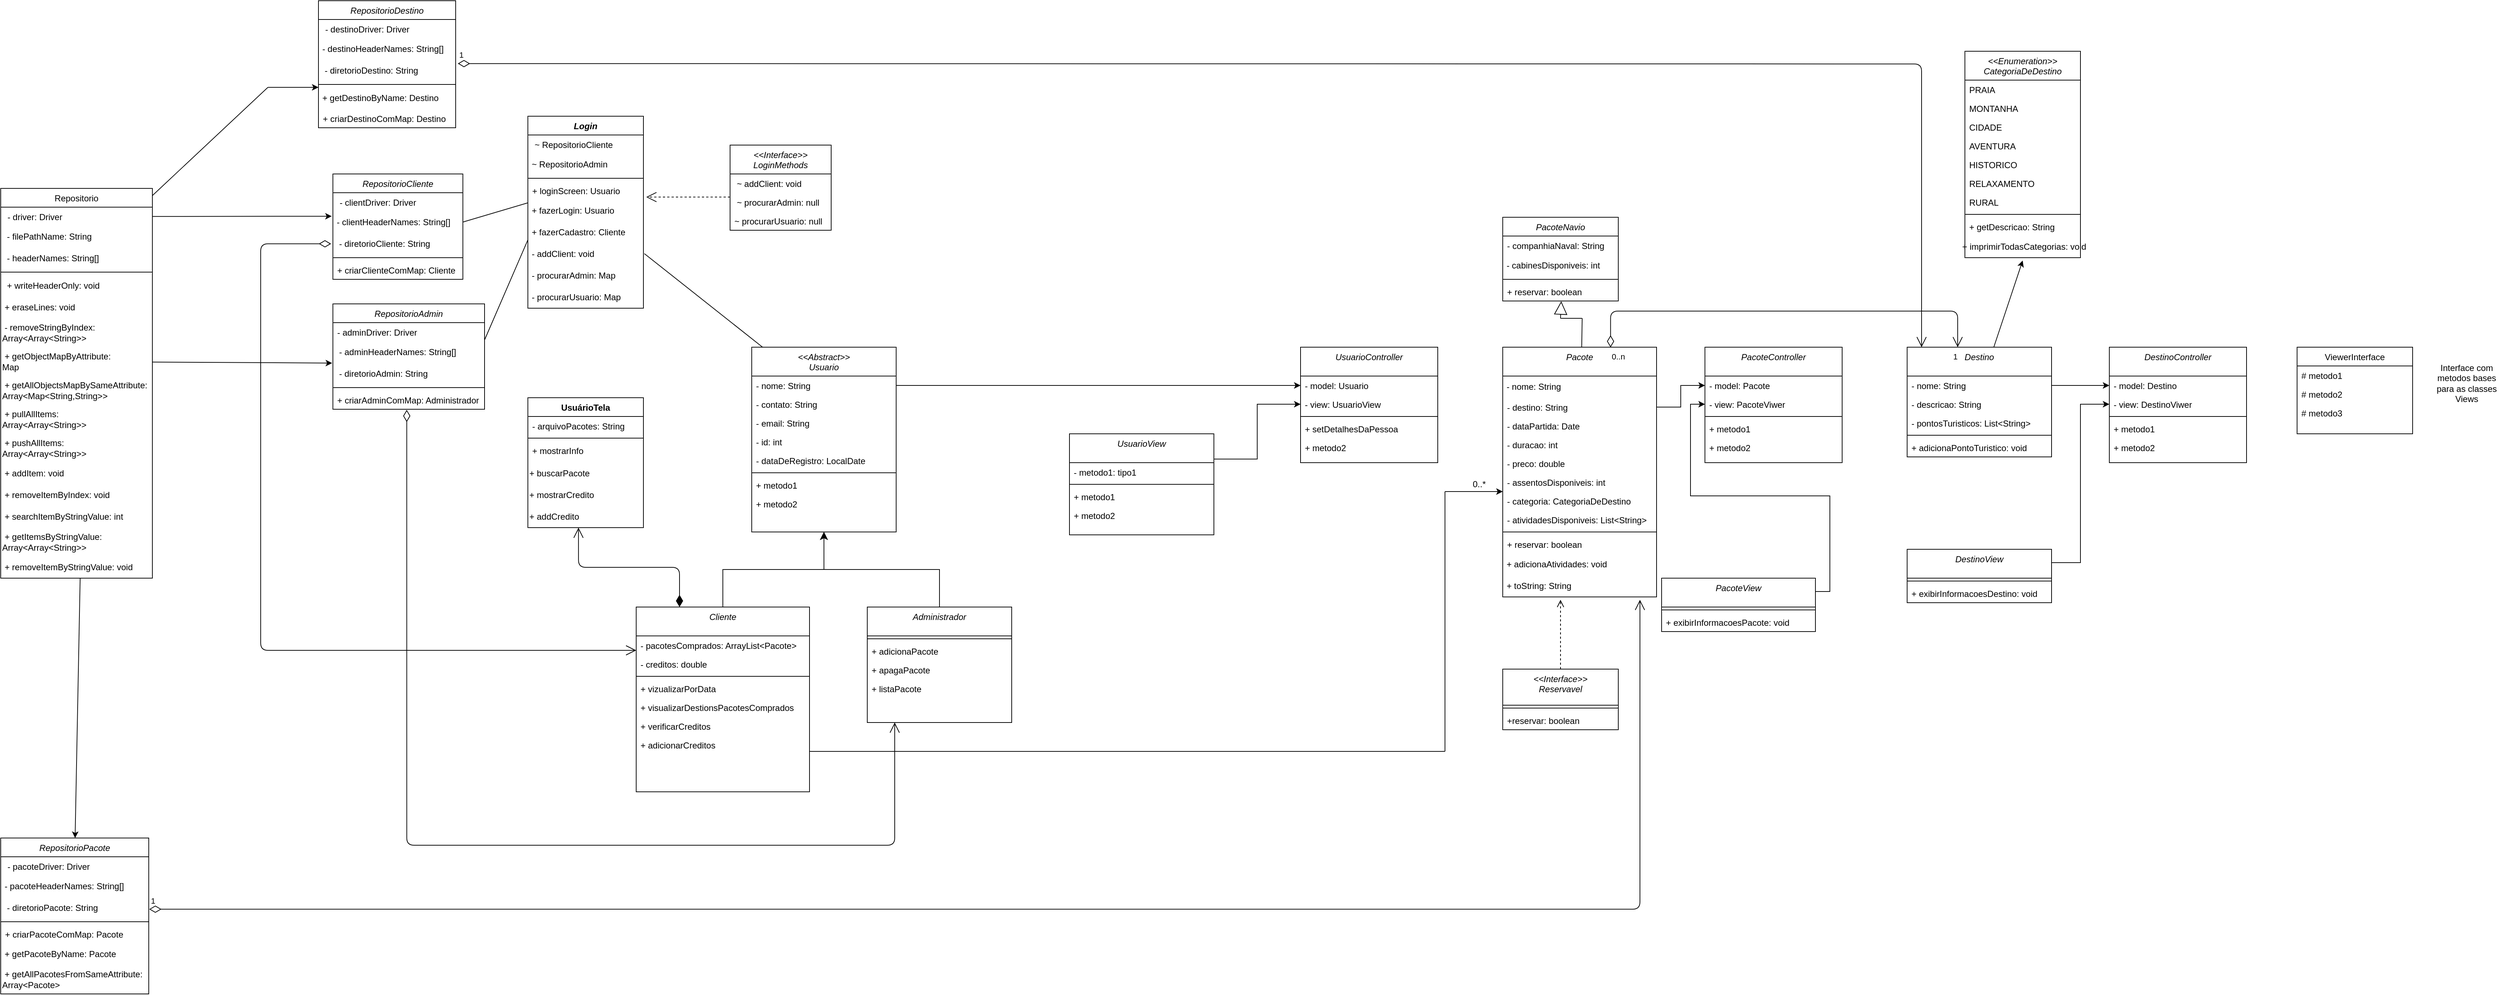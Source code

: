<mxfile>
    <diagram id="C5RBs43oDa-KdzZeNtuy" name="Page-1">
        <mxGraphModel dx="2644" dy="893" grid="1" gridSize="10" guides="1" tooltips="1" connect="1" arrows="1" fold="1" page="1" pageScale="1" pageWidth="827" pageHeight="1169" math="0" shadow="0">
            <root>
                <mxCell id="WIyWlLk6GJQsqaUBKTNV-0"/>
                <mxCell id="WIyWlLk6GJQsqaUBKTNV-1" parent="WIyWlLk6GJQsqaUBKTNV-0"/>
                <mxCell id="U9IP66-smwXzqderPSwU-36" value="&lt;&lt;Abstract&gt;&gt;&#10;Usuario" style="swimlane;fontStyle=2;align=center;verticalAlign=top;childLayout=stackLayout;horizontal=1;startSize=40;horizontalStack=0;resizeParent=1;resizeLast=0;collapsible=1;marginBottom=0;rounded=0;shadow=0;strokeWidth=1;" parent="WIyWlLk6GJQsqaUBKTNV-1" vertex="1">
                    <mxGeometry x="-200" y="600" width="200" height="256" as="geometry">
                        <mxRectangle x="220" y="120" width="160" height="26" as="alternateBounds"/>
                    </mxGeometry>
                </mxCell>
                <mxCell id="U9IP66-smwXzqderPSwU-39" value="- nome: String" style="text;align=left;verticalAlign=top;spacingLeft=4;spacingRight=4;overflow=hidden;rotatable=0;points=[[0,0.5],[1,0.5]];portConstraint=eastwest;rounded=0;shadow=0;html=0;" parent="U9IP66-smwXzqderPSwU-36" vertex="1">
                    <mxGeometry y="40" width="200" height="26" as="geometry"/>
                </mxCell>
                <mxCell id="U9IP66-smwXzqderPSwU-47" value="- contato: String" style="text;align=left;verticalAlign=top;spacingLeft=4;spacingRight=4;overflow=hidden;rotatable=0;points=[[0,0.5],[1,0.5]];portConstraint=eastwest;rounded=0;shadow=0;html=0;" parent="U9IP66-smwXzqderPSwU-36" vertex="1">
                    <mxGeometry y="66" width="200" height="26" as="geometry"/>
                </mxCell>
                <mxCell id="U9IP66-smwXzqderPSwU-48" value="- email: String" style="text;align=left;verticalAlign=top;spacingLeft=4;spacingRight=4;overflow=hidden;rotatable=0;points=[[0,0.5],[1,0.5]];portConstraint=eastwest;rounded=0;shadow=0;html=0;" parent="U9IP66-smwXzqderPSwU-36" vertex="1">
                    <mxGeometry y="92" width="200" height="26" as="geometry"/>
                </mxCell>
                <mxCell id="U9IP66-smwXzqderPSwU-51" value="- id: int" style="text;align=left;verticalAlign=top;spacingLeft=4;spacingRight=4;overflow=hidden;rotatable=0;points=[[0,0.5],[1,0.5]];portConstraint=eastwest;rounded=0;shadow=0;html=0;" parent="U9IP66-smwXzqderPSwU-36" vertex="1">
                    <mxGeometry y="118" width="200" height="26" as="geometry"/>
                </mxCell>
                <mxCell id="U9IP66-smwXzqderPSwU-52" value="- dataDeRegistro: LocalDate" style="text;align=left;verticalAlign=top;spacingLeft=4;spacingRight=4;overflow=hidden;rotatable=0;points=[[0,0.5],[1,0.5]];portConstraint=eastwest;rounded=0;shadow=0;html=0;" parent="U9IP66-smwXzqderPSwU-36" vertex="1">
                    <mxGeometry y="144" width="200" height="26" as="geometry"/>
                </mxCell>
                <mxCell id="U9IP66-smwXzqderPSwU-40" value="" style="line;html=1;strokeWidth=1;align=left;verticalAlign=middle;spacingTop=-1;spacingLeft=3;spacingRight=3;rotatable=0;labelPosition=right;points=[];portConstraint=eastwest;" parent="U9IP66-smwXzqderPSwU-36" vertex="1">
                    <mxGeometry y="170" width="200" height="8" as="geometry"/>
                </mxCell>
                <mxCell id="U9IP66-smwXzqderPSwU-41" style="edgeStyle=orthogonalEdgeStyle;rounded=0;orthogonalLoop=1;jettySize=auto;html=1;exitX=1;exitY=0.5;exitDx=0;exitDy=0;" parent="U9IP66-smwXzqderPSwU-36" source="U9IP66-smwXzqderPSwU-39" target="U9IP66-smwXzqderPSwU-39" edge="1">
                    <mxGeometry relative="1" as="geometry"/>
                </mxCell>
                <mxCell id="U9IP66-smwXzqderPSwU-45" value="+ metodo1" style="text;align=left;verticalAlign=top;spacingLeft=4;spacingRight=4;overflow=hidden;rotatable=0;points=[[0,0.5],[1,0.5]];portConstraint=eastwest;rounded=0;shadow=0;html=0;" parent="U9IP66-smwXzqderPSwU-36" vertex="1">
                    <mxGeometry y="178" width="200" height="26" as="geometry"/>
                </mxCell>
                <mxCell id="U9IP66-smwXzqderPSwU-46" value="+ metodo2" style="text;align=left;verticalAlign=top;spacingLeft=4;spacingRight=4;overflow=hidden;rotatable=0;points=[[0,0.5],[1,0.5]];portConstraint=eastwest;rounded=0;shadow=0;html=0;" parent="U9IP66-smwXzqderPSwU-36" vertex="1">
                    <mxGeometry y="204" width="200" height="26" as="geometry"/>
                </mxCell>
                <mxCell id="U9IP66-smwXzqderPSwU-55" value="Pacote" style="swimlane;fontStyle=2;align=center;verticalAlign=top;childLayout=stackLayout;horizontal=1;startSize=40;horizontalStack=0;resizeParent=1;resizeLast=0;collapsible=1;marginBottom=0;rounded=0;shadow=0;strokeWidth=1;" parent="WIyWlLk6GJQsqaUBKTNV-1" vertex="1">
                    <mxGeometry x="840" y="600" width="213" height="346" as="geometry">
                        <mxRectangle x="220" y="120" width="160" height="26" as="alternateBounds"/>
                    </mxGeometry>
                </mxCell>
                <mxCell id="34" value="&amp;nbsp;- nome: String" style="text;html=1;align=left;verticalAlign=middle;resizable=0;points=[];autosize=1;strokeColor=none;fillColor=none;" parent="U9IP66-smwXzqderPSwU-55" vertex="1">
                    <mxGeometry y="40" width="213" height="30" as="geometry"/>
                </mxCell>
                <mxCell id="U9IP66-smwXzqderPSwU-56" value="- destino: String" style="text;align=left;verticalAlign=top;spacingLeft=4;spacingRight=4;overflow=hidden;rotatable=0;points=[[0,0.5],[1,0.5]];portConstraint=eastwest;rounded=0;shadow=0;html=0;" parent="U9IP66-smwXzqderPSwU-55" vertex="1">
                    <mxGeometry y="70" width="213" height="26" as="geometry"/>
                </mxCell>
                <mxCell id="U9IP66-smwXzqderPSwU-57" value="- dataPartida: Date" style="text;align=left;verticalAlign=top;spacingLeft=4;spacingRight=4;overflow=hidden;rotatable=0;points=[[0,0.5],[1,0.5]];portConstraint=eastwest;rounded=0;shadow=0;html=0;" parent="U9IP66-smwXzqderPSwU-55" vertex="1">
                    <mxGeometry y="96" width="213" height="26" as="geometry"/>
                </mxCell>
                <mxCell id="U9IP66-smwXzqderPSwU-58" value="- duracao: int" style="text;align=left;verticalAlign=top;spacingLeft=4;spacingRight=4;overflow=hidden;rotatable=0;points=[[0,0.5],[1,0.5]];portConstraint=eastwest;rounded=0;shadow=0;html=0;" parent="U9IP66-smwXzqderPSwU-55" vertex="1">
                    <mxGeometry y="122" width="213" height="26" as="geometry"/>
                </mxCell>
                <mxCell id="U9IP66-smwXzqderPSwU-59" value="- preco: double" style="text;align=left;verticalAlign=top;spacingLeft=4;spacingRight=4;overflow=hidden;rotatable=0;points=[[0,0.5],[1,0.5]];portConstraint=eastwest;rounded=0;shadow=0;html=0;" parent="U9IP66-smwXzqderPSwU-55" vertex="1">
                    <mxGeometry y="148" width="213" height="26" as="geometry"/>
                </mxCell>
                <mxCell id="U9IP66-smwXzqderPSwU-60" value="- assentosDisponiveis: int" style="text;align=left;verticalAlign=top;spacingLeft=4;spacingRight=4;overflow=hidden;rotatable=0;points=[[0,0.5],[1,0.5]];portConstraint=eastwest;rounded=0;shadow=0;html=0;" parent="U9IP66-smwXzqderPSwU-55" vertex="1">
                    <mxGeometry y="174" width="213" height="26" as="geometry"/>
                </mxCell>
                <mxCell id="2xacURTMqdeHyOJZ9n8j-30" value="- categoria: CategoriaDeDestino" style="text;align=left;verticalAlign=top;spacingLeft=4;spacingRight=4;overflow=hidden;rotatable=0;points=[[0,0.5],[1,0.5]];portConstraint=eastwest;rounded=0;shadow=0;html=0;" parent="U9IP66-smwXzqderPSwU-55" vertex="1">
                    <mxGeometry y="200" width="213" height="26" as="geometry"/>
                </mxCell>
                <mxCell id="2xacURTMqdeHyOJZ9n8j-31" value="- atividadesDisponiveis: List&lt;String&gt;" style="text;align=left;verticalAlign=top;spacingLeft=4;spacingRight=4;overflow=hidden;rotatable=0;points=[[0,0.5],[1,0.5]];portConstraint=eastwest;rounded=0;shadow=0;html=0;" parent="U9IP66-smwXzqderPSwU-55" vertex="1">
                    <mxGeometry y="226" width="213" height="26" as="geometry"/>
                </mxCell>
                <mxCell id="U9IP66-smwXzqderPSwU-62" value="" style="line;html=1;strokeWidth=1;align=left;verticalAlign=middle;spacingTop=-1;spacingLeft=3;spacingRight=3;rotatable=0;labelPosition=right;points=[];portConstraint=eastwest;" parent="U9IP66-smwXzqderPSwU-55" vertex="1">
                    <mxGeometry y="252" width="213" height="8" as="geometry"/>
                </mxCell>
                <mxCell id="U9IP66-smwXzqderPSwU-63" style="edgeStyle=orthogonalEdgeStyle;rounded=0;orthogonalLoop=1;jettySize=auto;html=1;exitX=1;exitY=0.5;exitDx=0;exitDy=0;" parent="U9IP66-smwXzqderPSwU-55" source="U9IP66-smwXzqderPSwU-56" target="U9IP66-smwXzqderPSwU-56" edge="1">
                    <mxGeometry relative="1" as="geometry"/>
                </mxCell>
                <mxCell id="U9IP66-smwXzqderPSwU-64" value="+ reservar: boolean" style="text;align=left;verticalAlign=top;spacingLeft=4;spacingRight=4;overflow=hidden;rotatable=0;points=[[0,0.5],[1,0.5]];portConstraint=eastwest;rounded=0;shadow=0;html=0;" parent="U9IP66-smwXzqderPSwU-55" vertex="1">
                    <mxGeometry y="260" width="213" height="26" as="geometry"/>
                </mxCell>
                <mxCell id="35" value="&amp;nbsp;+ adicionaAtividades: void" style="text;html=1;align=left;verticalAlign=middle;resizable=0;points=[];autosize=1;strokeColor=none;fillColor=none;" parent="U9IP66-smwXzqderPSwU-55" vertex="1">
                    <mxGeometry y="286" width="213" height="30" as="geometry"/>
                </mxCell>
                <mxCell id="36" value="&amp;nbsp;+ toString: String" style="text;html=1;align=left;verticalAlign=middle;resizable=0;points=[];autosize=1;strokeColor=none;fillColor=none;" parent="U9IP66-smwXzqderPSwU-55" vertex="1">
                    <mxGeometry y="316" width="213" height="30" as="geometry"/>
                </mxCell>
                <mxCell id="U9IP66-smwXzqderPSwU-116" style="edgeStyle=orthogonalEdgeStyle;rounded=0;orthogonalLoop=1;jettySize=auto;html=1;exitX=1;exitY=0.25;exitDx=0;exitDy=0;entryX=0;entryY=0.5;entryDx=0;entryDy=0;" parent="WIyWlLk6GJQsqaUBKTNV-1" source="U9IP66-smwXzqderPSwU-66" target="U9IP66-smwXzqderPSwU-82" edge="1">
                    <mxGeometry relative="1" as="geometry"/>
                </mxCell>
                <mxCell id="U9IP66-smwXzqderPSwU-66" value="UsuarioView" style="swimlane;fontStyle=2;align=center;verticalAlign=top;childLayout=stackLayout;horizontal=1;startSize=40;horizontalStack=0;resizeParent=1;resizeLast=0;collapsible=1;marginBottom=0;rounded=0;shadow=0;strokeWidth=1;" parent="WIyWlLk6GJQsqaUBKTNV-1" vertex="1">
                    <mxGeometry x="240" y="720" width="200" height="140" as="geometry">
                        <mxRectangle x="220" y="120" width="160" height="26" as="alternateBounds"/>
                    </mxGeometry>
                </mxCell>
                <mxCell id="U9IP66-smwXzqderPSwU-67" value="- metodo1: tipo1" style="text;align=left;verticalAlign=top;spacingLeft=4;spacingRight=4;overflow=hidden;rotatable=0;points=[[0,0.5],[1,0.5]];portConstraint=eastwest;rounded=0;shadow=0;html=0;" parent="U9IP66-smwXzqderPSwU-66" vertex="1">
                    <mxGeometry y="40" width="200" height="26" as="geometry"/>
                </mxCell>
                <mxCell id="U9IP66-smwXzqderPSwU-72" value="" style="line;html=1;strokeWidth=1;align=left;verticalAlign=middle;spacingTop=-1;spacingLeft=3;spacingRight=3;rotatable=0;labelPosition=right;points=[];portConstraint=eastwest;" parent="U9IP66-smwXzqderPSwU-66" vertex="1">
                    <mxGeometry y="66" width="200" height="8" as="geometry"/>
                </mxCell>
                <mxCell id="U9IP66-smwXzqderPSwU-73" style="edgeStyle=orthogonalEdgeStyle;rounded=0;orthogonalLoop=1;jettySize=auto;html=1;exitX=1;exitY=0.5;exitDx=0;exitDy=0;" parent="U9IP66-smwXzqderPSwU-66" source="U9IP66-smwXzqderPSwU-67" target="U9IP66-smwXzqderPSwU-67" edge="1">
                    <mxGeometry relative="1" as="geometry"/>
                </mxCell>
                <mxCell id="U9IP66-smwXzqderPSwU-74" value="+ metodo1" style="text;align=left;verticalAlign=top;spacingLeft=4;spacingRight=4;overflow=hidden;rotatable=0;points=[[0,0.5],[1,0.5]];portConstraint=eastwest;rounded=0;shadow=0;html=0;" parent="U9IP66-smwXzqderPSwU-66" vertex="1">
                    <mxGeometry y="74" width="200" height="26" as="geometry"/>
                </mxCell>
                <mxCell id="U9IP66-smwXzqderPSwU-100" value="+ metodo2" style="text;align=left;verticalAlign=top;spacingLeft=4;spacingRight=4;overflow=hidden;rotatable=0;points=[[0,0.5],[1,0.5]];portConstraint=eastwest;rounded=0;shadow=0;html=0;" parent="U9IP66-smwXzqderPSwU-66" vertex="1">
                    <mxGeometry y="100" width="200" height="26" as="geometry"/>
                </mxCell>
                <mxCell id="U9IP66-smwXzqderPSwU-76" value="UsuarioController" style="swimlane;fontStyle=2;align=center;verticalAlign=top;childLayout=stackLayout;horizontal=1;startSize=40;horizontalStack=0;resizeParent=1;resizeLast=0;collapsible=1;marginBottom=0;rounded=0;shadow=0;strokeWidth=1;" parent="WIyWlLk6GJQsqaUBKTNV-1" vertex="1">
                    <mxGeometry x="560" y="600" width="190" height="160" as="geometry">
                        <mxRectangle x="220" y="120" width="160" height="26" as="alternateBounds"/>
                    </mxGeometry>
                </mxCell>
                <mxCell id="U9IP66-smwXzqderPSwU-77" value="- model: Usuario" style="text;align=left;verticalAlign=top;spacingLeft=4;spacingRight=4;overflow=hidden;rotatable=0;points=[[0,0.5],[1,0.5]];portConstraint=eastwest;rounded=0;shadow=0;html=0;" parent="U9IP66-smwXzqderPSwU-76" vertex="1">
                    <mxGeometry y="40" width="190" height="26" as="geometry"/>
                </mxCell>
                <mxCell id="U9IP66-smwXzqderPSwU-82" value="- view: UsuarioView" style="text;align=left;verticalAlign=top;spacingLeft=4;spacingRight=4;overflow=hidden;rotatable=0;points=[[0,0.5],[1,0.5]];portConstraint=eastwest;rounded=0;shadow=0;html=0;" parent="U9IP66-smwXzqderPSwU-76" vertex="1">
                    <mxGeometry y="66" width="190" height="26" as="geometry"/>
                </mxCell>
                <mxCell id="U9IP66-smwXzqderPSwU-78" value="" style="line;html=1;strokeWidth=1;align=left;verticalAlign=middle;spacingTop=-1;spacingLeft=3;spacingRight=3;rotatable=0;labelPosition=right;points=[];portConstraint=eastwest;" parent="U9IP66-smwXzqderPSwU-76" vertex="1">
                    <mxGeometry y="92" width="190" height="8" as="geometry"/>
                </mxCell>
                <mxCell id="U9IP66-smwXzqderPSwU-79" style="edgeStyle=orthogonalEdgeStyle;rounded=0;orthogonalLoop=1;jettySize=auto;html=1;exitX=1;exitY=0.5;exitDx=0;exitDy=0;" parent="U9IP66-smwXzqderPSwU-76" source="U9IP66-smwXzqderPSwU-77" target="U9IP66-smwXzqderPSwU-77" edge="1">
                    <mxGeometry relative="1" as="geometry"/>
                </mxCell>
                <mxCell id="U9IP66-smwXzqderPSwU-80" value="+ setDetalhesDaPessoa" style="text;align=left;verticalAlign=top;spacingLeft=4;spacingRight=4;overflow=hidden;rotatable=0;points=[[0,0.5],[1,0.5]];portConstraint=eastwest;rounded=0;shadow=0;html=0;" parent="U9IP66-smwXzqderPSwU-76" vertex="1">
                    <mxGeometry y="100" width="190" height="26" as="geometry"/>
                </mxCell>
                <mxCell id="U9IP66-smwXzqderPSwU-84" value="+ metodo2" style="text;align=left;verticalAlign=top;spacingLeft=4;spacingRight=4;overflow=hidden;rotatable=0;points=[[0,0.5],[1,0.5]];portConstraint=eastwest;rounded=0;shadow=0;html=0;" parent="U9IP66-smwXzqderPSwU-76" vertex="1">
                    <mxGeometry y="126" width="190" height="26" as="geometry"/>
                </mxCell>
                <mxCell id="U9IP66-smwXzqderPSwU-114" style="edgeStyle=orthogonalEdgeStyle;rounded=0;orthogonalLoop=1;jettySize=auto;html=1;exitX=1;exitY=0.25;exitDx=0;exitDy=0;entryX=0;entryY=0.5;entryDx=0;entryDy=0;" parent="WIyWlLk6GJQsqaUBKTNV-1" source="U9IP66-smwXzqderPSwU-101" target="U9IP66-smwXzqderPSwU-109" edge="1">
                    <mxGeometry relative="1" as="geometry"/>
                </mxCell>
                <mxCell id="U9IP66-smwXzqderPSwU-101" value="PacoteView" style="swimlane;fontStyle=2;align=center;verticalAlign=top;childLayout=stackLayout;horizontal=1;startSize=40;horizontalStack=0;resizeParent=1;resizeLast=0;collapsible=1;marginBottom=0;rounded=0;shadow=0;strokeWidth=1;" parent="WIyWlLk6GJQsqaUBKTNV-1" vertex="1">
                    <mxGeometry x="1060" y="920" width="213" height="74" as="geometry">
                        <mxRectangle x="220" y="120" width="160" height="26" as="alternateBounds"/>
                    </mxGeometry>
                </mxCell>
                <mxCell id="U9IP66-smwXzqderPSwU-103" value="" style="line;html=1;strokeWidth=1;align=left;verticalAlign=middle;spacingTop=-1;spacingLeft=3;spacingRight=3;rotatable=0;labelPosition=right;points=[];portConstraint=eastwest;" parent="U9IP66-smwXzqderPSwU-101" vertex="1">
                    <mxGeometry y="40" width="213" height="8" as="geometry"/>
                </mxCell>
                <mxCell id="U9IP66-smwXzqderPSwU-104" style="edgeStyle=orthogonalEdgeStyle;rounded=0;orthogonalLoop=1;jettySize=auto;html=1;exitX=1;exitY=0.5;exitDx=0;exitDy=0;" parent="U9IP66-smwXzqderPSwU-101" edge="1">
                    <mxGeometry relative="1" as="geometry">
                        <mxPoint x="213.0" y="53" as="sourcePoint"/>
                        <mxPoint x="213.0" y="53" as="targetPoint"/>
                    </mxGeometry>
                </mxCell>
                <mxCell id="U9IP66-smwXzqderPSwU-105" value="+ exibirInformacoesPacote: void" style="text;align=left;verticalAlign=top;spacingLeft=4;spacingRight=4;overflow=hidden;rotatable=0;points=[[0,0.5],[1,0.5]];portConstraint=eastwest;rounded=0;shadow=0;html=0;" parent="U9IP66-smwXzqderPSwU-101" vertex="1">
                    <mxGeometry y="48" width="213" height="26" as="geometry"/>
                </mxCell>
                <mxCell id="U9IP66-smwXzqderPSwU-107" value="PacoteController" style="swimlane;fontStyle=2;align=center;verticalAlign=top;childLayout=stackLayout;horizontal=1;startSize=40;horizontalStack=0;resizeParent=1;resizeLast=0;collapsible=1;marginBottom=0;rounded=0;shadow=0;strokeWidth=1;" parent="WIyWlLk6GJQsqaUBKTNV-1" vertex="1">
                    <mxGeometry x="1120" y="600" width="190" height="160" as="geometry">
                        <mxRectangle x="220" y="120" width="160" height="26" as="alternateBounds"/>
                    </mxGeometry>
                </mxCell>
                <mxCell id="U9IP66-smwXzqderPSwU-108" value="- model: Pacote" style="text;align=left;verticalAlign=top;spacingLeft=4;spacingRight=4;overflow=hidden;rotatable=0;points=[[0,0.5],[1,0.5]];portConstraint=eastwest;rounded=0;shadow=0;html=0;" parent="U9IP66-smwXzqderPSwU-107" vertex="1">
                    <mxGeometry y="40" width="190" height="26" as="geometry"/>
                </mxCell>
                <mxCell id="U9IP66-smwXzqderPSwU-109" value="- view: PacoteViwer" style="text;align=left;verticalAlign=top;spacingLeft=4;spacingRight=4;overflow=hidden;rotatable=0;points=[[0,0.5],[1,0.5]];portConstraint=eastwest;rounded=0;shadow=0;html=0;" parent="U9IP66-smwXzqderPSwU-107" vertex="1">
                    <mxGeometry y="66" width="190" height="26" as="geometry"/>
                </mxCell>
                <mxCell id="U9IP66-smwXzqderPSwU-110" value="" style="line;html=1;strokeWidth=1;align=left;verticalAlign=middle;spacingTop=-1;spacingLeft=3;spacingRight=3;rotatable=0;labelPosition=right;points=[];portConstraint=eastwest;" parent="U9IP66-smwXzqderPSwU-107" vertex="1">
                    <mxGeometry y="92" width="190" height="8" as="geometry"/>
                </mxCell>
                <mxCell id="U9IP66-smwXzqderPSwU-111" style="edgeStyle=orthogonalEdgeStyle;rounded=0;orthogonalLoop=1;jettySize=auto;html=1;exitX=1;exitY=0.5;exitDx=0;exitDy=0;" parent="U9IP66-smwXzqderPSwU-107" source="U9IP66-smwXzqderPSwU-108" target="U9IP66-smwXzqderPSwU-108" edge="1">
                    <mxGeometry relative="1" as="geometry"/>
                </mxCell>
                <mxCell id="U9IP66-smwXzqderPSwU-112" value="+ metodo1" style="text;align=left;verticalAlign=top;spacingLeft=4;spacingRight=4;overflow=hidden;rotatable=0;points=[[0,0.5],[1,0.5]];portConstraint=eastwest;rounded=0;shadow=0;html=0;" parent="U9IP66-smwXzqderPSwU-107" vertex="1">
                    <mxGeometry y="100" width="190" height="26" as="geometry"/>
                </mxCell>
                <mxCell id="U9IP66-smwXzqderPSwU-113" value="+ metodo2" style="text;align=left;verticalAlign=top;spacingLeft=4;spacingRight=4;overflow=hidden;rotatable=0;points=[[0,0.5],[1,0.5]];portConstraint=eastwest;rounded=0;shadow=0;html=0;" parent="U9IP66-smwXzqderPSwU-107" vertex="1">
                    <mxGeometry y="126" width="190" height="26" as="geometry"/>
                </mxCell>
                <mxCell id="U9IP66-smwXzqderPSwU-115" style="edgeStyle=orthogonalEdgeStyle;rounded=0;orthogonalLoop=1;jettySize=auto;html=1;exitX=1;exitY=0.5;exitDx=0;exitDy=0;entryX=0;entryY=0.5;entryDx=0;entryDy=0;" parent="WIyWlLk6GJQsqaUBKTNV-1" source="U9IP66-smwXzqderPSwU-39" target="U9IP66-smwXzqderPSwU-77" edge="1">
                    <mxGeometry relative="1" as="geometry"/>
                </mxCell>
                <mxCell id="U9IP66-smwXzqderPSwU-117" style="edgeStyle=orthogonalEdgeStyle;rounded=0;orthogonalLoop=1;jettySize=auto;html=1;exitX=1;exitY=0.5;exitDx=0;exitDy=0;entryX=0;entryY=0.5;entryDx=0;entryDy=0;" parent="WIyWlLk6GJQsqaUBKTNV-1" source="U9IP66-smwXzqderPSwU-56" target="U9IP66-smwXzqderPSwU-108" edge="1">
                    <mxGeometry relative="1" as="geometry"/>
                </mxCell>
                <mxCell id="U9IP66-smwXzqderPSwU-118" value="ViewerInterface" style="swimlane;fontStyle=0;align=center;verticalAlign=top;childLayout=stackLayout;horizontal=1;startSize=26;horizontalStack=0;resizeParent=1;resizeLast=0;collapsible=1;marginBottom=0;rounded=0;shadow=0;strokeWidth=1;" parent="WIyWlLk6GJQsqaUBKTNV-1" vertex="1">
                    <mxGeometry x="1940" y="600" width="160" height="120" as="geometry">
                        <mxRectangle x="130" y="380" width="160" height="26" as="alternateBounds"/>
                    </mxGeometry>
                </mxCell>
                <mxCell id="U9IP66-smwXzqderPSwU-121" value="# metodo1" style="text;align=left;verticalAlign=top;spacingLeft=4;spacingRight=4;overflow=hidden;rotatable=0;points=[[0,0.5],[1,0.5]];portConstraint=eastwest;" parent="U9IP66-smwXzqderPSwU-118" vertex="1">
                    <mxGeometry y="26" width="160" height="26" as="geometry"/>
                </mxCell>
                <mxCell id="U9IP66-smwXzqderPSwU-127" value="# metodo2" style="text;align=left;verticalAlign=top;spacingLeft=4;spacingRight=4;overflow=hidden;rotatable=0;points=[[0,0.5],[1,0.5]];portConstraint=eastwest;" parent="U9IP66-smwXzqderPSwU-118" vertex="1">
                    <mxGeometry y="52" width="160" height="26" as="geometry"/>
                </mxCell>
                <mxCell id="U9IP66-smwXzqderPSwU-128" value="# metodo3" style="text;align=left;verticalAlign=top;spacingLeft=4;spacingRight=4;overflow=hidden;rotatable=0;points=[[0,0.5],[1,0.5]];portConstraint=eastwest;" parent="U9IP66-smwXzqderPSwU-118" vertex="1">
                    <mxGeometry y="78" width="160" height="26" as="geometry"/>
                </mxCell>
                <mxCell id="U9IP66-smwXzqderPSwU-136" value="&lt;&lt;Enumeration&gt;&gt;&#10;CategoriaDeDestino" style="swimlane;fontStyle=2;align=center;verticalAlign=top;childLayout=stackLayout;horizontal=1;startSize=40;horizontalStack=0;resizeParent=1;resizeLast=0;collapsible=1;marginBottom=0;rounded=0;shadow=0;strokeWidth=1;" parent="WIyWlLk6GJQsqaUBKTNV-1" vertex="1">
                    <mxGeometry x="1480" y="190" width="160" height="286" as="geometry">
                        <mxRectangle x="220" y="120" width="160" height="26" as="alternateBounds"/>
                    </mxGeometry>
                </mxCell>
                <mxCell id="U9IP66-smwXzqderPSwU-137" value="PRAIA" style="text;align=left;verticalAlign=top;spacingLeft=4;spacingRight=4;overflow=hidden;rotatable=0;points=[[0,0.5],[1,0.5]];portConstraint=eastwest;" parent="U9IP66-smwXzqderPSwU-136" vertex="1">
                    <mxGeometry y="40" width="160" height="26" as="geometry"/>
                </mxCell>
                <mxCell id="U9IP66-smwXzqderPSwU-140" value="MONTANHA" style="text;align=left;verticalAlign=top;spacingLeft=4;spacingRight=4;overflow=hidden;rotatable=0;points=[[0,0.5],[1,0.5]];portConstraint=eastwest;" parent="U9IP66-smwXzqderPSwU-136" vertex="1">
                    <mxGeometry y="66" width="160" height="26" as="geometry"/>
                </mxCell>
                <mxCell id="U9IP66-smwXzqderPSwU-141" value="CIDADE" style="text;align=left;verticalAlign=top;spacingLeft=4;spacingRight=4;overflow=hidden;rotatable=0;points=[[0,0.5],[1,0.5]];portConstraint=eastwest;" parent="U9IP66-smwXzqderPSwU-136" vertex="1">
                    <mxGeometry y="92" width="160" height="26" as="geometry"/>
                </mxCell>
                <mxCell id="U9IP66-smwXzqderPSwU-142" value="AVENTURA" style="text;align=left;verticalAlign=top;spacingLeft=4;spacingRight=4;overflow=hidden;rotatable=0;points=[[0,0.5],[1,0.5]];portConstraint=eastwest;" parent="U9IP66-smwXzqderPSwU-136" vertex="1">
                    <mxGeometry y="118" width="160" height="26" as="geometry"/>
                </mxCell>
                <mxCell id="U9IP66-smwXzqderPSwU-143" value="HISTORICO" style="text;align=left;verticalAlign=top;spacingLeft=4;spacingRight=4;overflow=hidden;rotatable=0;points=[[0,0.5],[1,0.5]];portConstraint=eastwest;" parent="U9IP66-smwXzqderPSwU-136" vertex="1">
                    <mxGeometry y="144" width="160" height="26" as="geometry"/>
                </mxCell>
                <mxCell id="U9IP66-smwXzqderPSwU-144" value="RELAXAMENTO" style="text;align=left;verticalAlign=top;spacingLeft=4;spacingRight=4;overflow=hidden;rotatable=0;points=[[0,0.5],[1,0.5]];portConstraint=eastwest;" parent="U9IP66-smwXzqderPSwU-136" vertex="1">
                    <mxGeometry y="170" width="160" height="26" as="geometry"/>
                </mxCell>
                <mxCell id="U9IP66-smwXzqderPSwU-138" value="RURAL" style="text;align=left;verticalAlign=top;spacingLeft=4;spacingRight=4;overflow=hidden;rotatable=0;points=[[0,0.5],[1,0.5]];portConstraint=eastwest;rounded=0;shadow=0;html=0;" parent="U9IP66-smwXzqderPSwU-136" vertex="1">
                    <mxGeometry y="196" width="160" height="26" as="geometry"/>
                </mxCell>
                <mxCell id="U9IP66-smwXzqderPSwU-139" style="edgeStyle=orthogonalEdgeStyle;rounded=0;orthogonalLoop=1;jettySize=auto;html=1;exitX=1;exitY=0.5;exitDx=0;exitDy=0;" parent="U9IP66-smwXzqderPSwU-136" edge="1">
                    <mxGeometry relative="1" as="geometry">
                        <mxPoint x="180.0" y="105" as="sourcePoint"/>
                        <mxPoint x="180.0" y="105" as="targetPoint"/>
                    </mxGeometry>
                </mxCell>
                <mxCell id="U9IP66-smwXzqderPSwU-145" value="" style="line;html=1;strokeWidth=1;align=left;verticalAlign=middle;spacingTop=-1;spacingLeft=3;spacingRight=3;rotatable=0;labelPosition=right;points=[];portConstraint=eastwest;" parent="U9IP66-smwXzqderPSwU-136" vertex="1">
                    <mxGeometry y="222" width="160" height="8" as="geometry"/>
                </mxCell>
                <mxCell id="U9IP66-smwXzqderPSwU-146" value="+ getDescricao: String" style="text;align=left;verticalAlign=top;spacingLeft=4;spacingRight=4;overflow=hidden;rotatable=0;points=[[0,0.5],[1,0.5]];portConstraint=eastwest;rounded=0;shadow=0;html=0;" parent="U9IP66-smwXzqderPSwU-136" vertex="1">
                    <mxGeometry y="230" width="160" height="26" as="geometry"/>
                </mxCell>
                <mxCell id="119" value="&amp;nbsp;+ imprimirTodasCategorias: void" style="text;html=1;align=center;verticalAlign=middle;resizable=0;points=[];autosize=1;strokeColor=none;fillColor=none;" vertex="1" parent="U9IP66-smwXzqderPSwU-136">
                    <mxGeometry y="256" width="160" height="30" as="geometry"/>
                </mxCell>
                <mxCell id="U9IP66-smwXzqderPSwU-147" value="Destino" style="swimlane;fontStyle=2;align=center;verticalAlign=top;childLayout=stackLayout;horizontal=1;startSize=40;horizontalStack=0;resizeParent=1;resizeLast=0;collapsible=1;marginBottom=0;rounded=0;shadow=0;strokeWidth=1;" parent="WIyWlLk6GJQsqaUBKTNV-1" vertex="1">
                    <mxGeometry x="1400" y="600" width="200" height="152" as="geometry">
                        <mxRectangle x="220" y="120" width="160" height="26" as="alternateBounds"/>
                    </mxGeometry>
                </mxCell>
                <mxCell id="U9IP66-smwXzqderPSwU-148" value="- nome: String" style="text;align=left;verticalAlign=top;spacingLeft=4;spacingRight=4;overflow=hidden;rotatable=0;points=[[0,0.5],[1,0.5]];portConstraint=eastwest;rounded=0;shadow=0;html=0;" parent="U9IP66-smwXzqderPSwU-147" vertex="1">
                    <mxGeometry y="40" width="200" height="26" as="geometry"/>
                </mxCell>
                <mxCell id="U9IP66-smwXzqderPSwU-149" value="- descricao: String" style="text;align=left;verticalAlign=top;spacingLeft=4;spacingRight=4;overflow=hidden;rotatable=0;points=[[0,0.5],[1,0.5]];portConstraint=eastwest;rounded=0;shadow=0;html=0;" parent="U9IP66-smwXzqderPSwU-147" vertex="1">
                    <mxGeometry y="66" width="200" height="26" as="geometry"/>
                </mxCell>
                <mxCell id="U9IP66-smwXzqderPSwU-150" value="- pontosTuristicos: List&lt;String&gt;" style="text;align=left;verticalAlign=top;spacingLeft=4;spacingRight=4;overflow=hidden;rotatable=0;points=[[0,0.5],[1,0.5]];portConstraint=eastwest;rounded=0;shadow=0;html=0;" parent="U9IP66-smwXzqderPSwU-147" vertex="1">
                    <mxGeometry y="92" width="200" height="26" as="geometry"/>
                </mxCell>
                <mxCell id="U9IP66-smwXzqderPSwU-153" value="" style="line;html=1;strokeWidth=1;align=left;verticalAlign=middle;spacingTop=-1;spacingLeft=3;spacingRight=3;rotatable=0;labelPosition=right;points=[];portConstraint=eastwest;" parent="U9IP66-smwXzqderPSwU-147" vertex="1">
                    <mxGeometry y="118" width="200" height="8" as="geometry"/>
                </mxCell>
                <mxCell id="U9IP66-smwXzqderPSwU-154" style="edgeStyle=orthogonalEdgeStyle;rounded=0;orthogonalLoop=1;jettySize=auto;html=1;exitX=1;exitY=0.5;exitDx=0;exitDy=0;" parent="U9IP66-smwXzqderPSwU-147" source="U9IP66-smwXzqderPSwU-148" target="U9IP66-smwXzqderPSwU-148" edge="1">
                    <mxGeometry relative="1" as="geometry"/>
                </mxCell>
                <mxCell id="U9IP66-smwXzqderPSwU-172" value="+ adicionaPontoTuristico: void" style="text;align=left;verticalAlign=top;spacingLeft=4;spacingRight=4;overflow=hidden;rotatable=0;points=[[0,0.5],[1,0.5]];portConstraint=eastwest;rounded=0;shadow=0;html=0;" parent="U9IP66-smwXzqderPSwU-147" vertex="1">
                    <mxGeometry y="126" width="200" height="26" as="geometry"/>
                </mxCell>
                <mxCell id="U9IP66-smwXzqderPSwU-156" style="edgeStyle=orthogonalEdgeStyle;rounded=0;orthogonalLoop=1;jettySize=auto;html=1;exitX=1;exitY=0.25;exitDx=0;exitDy=0;entryX=0;entryY=0.5;entryDx=0;entryDy=0;" parent="WIyWlLk6GJQsqaUBKTNV-1" source="U9IP66-smwXzqderPSwU-157" target="U9IP66-smwXzqderPSwU-165" edge="1">
                    <mxGeometry relative="1" as="geometry"/>
                </mxCell>
                <mxCell id="U9IP66-smwXzqderPSwU-157" value="DestinoView" style="swimlane;fontStyle=2;align=center;verticalAlign=top;childLayout=stackLayout;horizontal=1;startSize=40;horizontalStack=0;resizeParent=1;resizeLast=0;collapsible=1;marginBottom=0;rounded=0;shadow=0;strokeWidth=1;" parent="WIyWlLk6GJQsqaUBKTNV-1" vertex="1">
                    <mxGeometry x="1400" y="880" width="200" height="74" as="geometry">
                        <mxRectangle x="220" y="120" width="160" height="26" as="alternateBounds"/>
                    </mxGeometry>
                </mxCell>
                <mxCell id="U9IP66-smwXzqderPSwU-159" value="" style="line;html=1;strokeWidth=1;align=left;verticalAlign=middle;spacingTop=-1;spacingLeft=3;spacingRight=3;rotatable=0;labelPosition=right;points=[];portConstraint=eastwest;" parent="U9IP66-smwXzqderPSwU-157" vertex="1">
                    <mxGeometry y="40" width="200" height="8" as="geometry"/>
                </mxCell>
                <mxCell id="U9IP66-smwXzqderPSwU-160" style="edgeStyle=orthogonalEdgeStyle;rounded=0;orthogonalLoop=1;jettySize=auto;html=1;exitX=1;exitY=0.5;exitDx=0;exitDy=0;" parent="U9IP66-smwXzqderPSwU-157" edge="1">
                    <mxGeometry relative="1" as="geometry">
                        <mxPoint x="200" y="53" as="sourcePoint"/>
                        <mxPoint x="200" y="53" as="targetPoint"/>
                    </mxGeometry>
                </mxCell>
                <mxCell id="U9IP66-smwXzqderPSwU-161" value="+ exibirInformacoesDestino: void" style="text;align=left;verticalAlign=top;spacingLeft=4;spacingRight=4;overflow=hidden;rotatable=0;points=[[0,0.5],[1,0.5]];portConstraint=eastwest;rounded=0;shadow=0;html=0;" parent="U9IP66-smwXzqderPSwU-157" vertex="1">
                    <mxGeometry y="48" width="200" height="26" as="geometry"/>
                </mxCell>
                <mxCell id="U9IP66-smwXzqderPSwU-163" value="DestinoController" style="swimlane;fontStyle=2;align=center;verticalAlign=top;childLayout=stackLayout;horizontal=1;startSize=40;horizontalStack=0;resizeParent=1;resizeLast=0;collapsible=1;marginBottom=0;rounded=0;shadow=0;strokeWidth=1;" parent="WIyWlLk6GJQsqaUBKTNV-1" vertex="1">
                    <mxGeometry x="1680" y="600" width="190" height="160" as="geometry">
                        <mxRectangle x="220" y="120" width="160" height="26" as="alternateBounds"/>
                    </mxGeometry>
                </mxCell>
                <mxCell id="U9IP66-smwXzqderPSwU-164" value="- model: Destino" style="text;align=left;verticalAlign=top;spacingLeft=4;spacingRight=4;overflow=hidden;rotatable=0;points=[[0,0.5],[1,0.5]];portConstraint=eastwest;rounded=0;shadow=0;html=0;" parent="U9IP66-smwXzqderPSwU-163" vertex="1">
                    <mxGeometry y="40" width="190" height="26" as="geometry"/>
                </mxCell>
                <mxCell id="U9IP66-smwXzqderPSwU-165" value="- view: DestinoViwer" style="text;align=left;verticalAlign=top;spacingLeft=4;spacingRight=4;overflow=hidden;rotatable=0;points=[[0,0.5],[1,0.5]];portConstraint=eastwest;rounded=0;shadow=0;html=0;" parent="U9IP66-smwXzqderPSwU-163" vertex="1">
                    <mxGeometry y="66" width="190" height="26" as="geometry"/>
                </mxCell>
                <mxCell id="U9IP66-smwXzqderPSwU-166" value="" style="line;html=1;strokeWidth=1;align=left;verticalAlign=middle;spacingTop=-1;spacingLeft=3;spacingRight=3;rotatable=0;labelPosition=right;points=[];portConstraint=eastwest;" parent="U9IP66-smwXzqderPSwU-163" vertex="1">
                    <mxGeometry y="92" width="190" height="8" as="geometry"/>
                </mxCell>
                <mxCell id="U9IP66-smwXzqderPSwU-167" style="edgeStyle=orthogonalEdgeStyle;rounded=0;orthogonalLoop=1;jettySize=auto;html=1;exitX=1;exitY=0.5;exitDx=0;exitDy=0;" parent="U9IP66-smwXzqderPSwU-163" source="U9IP66-smwXzqderPSwU-164" target="U9IP66-smwXzqderPSwU-164" edge="1">
                    <mxGeometry relative="1" as="geometry"/>
                </mxCell>
                <mxCell id="U9IP66-smwXzqderPSwU-168" value="+ metodo1" style="text;align=left;verticalAlign=top;spacingLeft=4;spacingRight=4;overflow=hidden;rotatable=0;points=[[0,0.5],[1,0.5]];portConstraint=eastwest;rounded=0;shadow=0;html=0;" parent="U9IP66-smwXzqderPSwU-163" vertex="1">
                    <mxGeometry y="100" width="190" height="26" as="geometry"/>
                </mxCell>
                <mxCell id="U9IP66-smwXzqderPSwU-169" value="+ metodo2" style="text;align=left;verticalAlign=top;spacingLeft=4;spacingRight=4;overflow=hidden;rotatable=0;points=[[0,0.5],[1,0.5]];portConstraint=eastwest;rounded=0;shadow=0;html=0;" parent="U9IP66-smwXzqderPSwU-163" vertex="1">
                    <mxGeometry y="126" width="190" height="26" as="geometry"/>
                </mxCell>
                <mxCell id="U9IP66-smwXzqderPSwU-170" style="edgeStyle=orthogonalEdgeStyle;rounded=0;orthogonalLoop=1;jettySize=auto;html=1;exitX=1;exitY=0.5;exitDx=0;exitDy=0;entryX=0;entryY=0.5;entryDx=0;entryDy=0;" parent="WIyWlLk6GJQsqaUBKTNV-1" source="U9IP66-smwXzqderPSwU-148" target="U9IP66-smwXzqderPSwU-164" edge="1">
                    <mxGeometry relative="1" as="geometry"/>
                </mxCell>
                <mxCell id="U9IP66-smwXzqderPSwU-176" value="Interface com metodos bases para as classes Views" style="text;html=1;strokeColor=none;fillColor=none;align=center;verticalAlign=middle;whiteSpace=wrap;rounded=0;" parent="WIyWlLk6GJQsqaUBKTNV-1" vertex="1">
                    <mxGeometry x="2130" y="620" width="90" height="60" as="geometry"/>
                </mxCell>
                <mxCell id="2xacURTMqdeHyOJZ9n8j-21" style="edgeStyle=orthogonalEdgeStyle;rounded=0;orthogonalLoop=1;jettySize=auto;html=1;exitX=0.5;exitY=0;exitDx=0;exitDy=0;entryX=0.5;entryY=1;entryDx=0;entryDy=0;fontSize=12;startSize=8;endSize=8;" parent="WIyWlLk6GJQsqaUBKTNV-1" source="2xacURTMqdeHyOJZ9n8j-0" target="U9IP66-smwXzqderPSwU-36" edge="1">
                    <mxGeometry relative="1" as="geometry"/>
                </mxCell>
                <mxCell id="2xacURTMqdeHyOJZ9n8j-0" value="Cliente" style="swimlane;fontStyle=2;align=center;verticalAlign=top;childLayout=stackLayout;horizontal=1;startSize=40;horizontalStack=0;resizeParent=1;resizeLast=0;collapsible=1;marginBottom=0;rounded=0;shadow=0;strokeWidth=1;" parent="WIyWlLk6GJQsqaUBKTNV-1" vertex="1">
                    <mxGeometry x="-360" y="960" width="240" height="256" as="geometry">
                        <mxRectangle x="220" y="120" width="160" height="26" as="alternateBounds"/>
                    </mxGeometry>
                </mxCell>
                <mxCell id="2xacURTMqdeHyOJZ9n8j-2" value="- pacotesComprados: ArrayList&lt;Pacote&gt;" style="text;align=left;verticalAlign=top;spacingLeft=4;spacingRight=4;overflow=hidden;rotatable=0;points=[[0,0.5],[1,0.5]];portConstraint=eastwest;rounded=0;shadow=0;html=0;" parent="2xacURTMqdeHyOJZ9n8j-0" vertex="1">
                    <mxGeometry y="40" width="240" height="26" as="geometry"/>
                </mxCell>
                <mxCell id="2xacURTMqdeHyOJZ9n8j-4" value="- creditos: double" style="text;align=left;verticalAlign=top;spacingLeft=4;spacingRight=4;overflow=hidden;rotatable=0;points=[[0,0.5],[1,0.5]];portConstraint=eastwest;rounded=0;shadow=0;html=0;" parent="2xacURTMqdeHyOJZ9n8j-0" vertex="1">
                    <mxGeometry y="66" width="240" height="26" as="geometry"/>
                </mxCell>
                <mxCell id="2xacURTMqdeHyOJZ9n8j-6" value="" style="line;html=1;strokeWidth=1;align=left;verticalAlign=middle;spacingTop=-1;spacingLeft=3;spacingRight=3;rotatable=0;labelPosition=right;points=[];portConstraint=eastwest;" parent="2xacURTMqdeHyOJZ9n8j-0" vertex="1">
                    <mxGeometry y="92" width="240" height="8" as="geometry"/>
                </mxCell>
                <mxCell id="2xacURTMqdeHyOJZ9n8j-7" style="edgeStyle=orthogonalEdgeStyle;rounded=0;orthogonalLoop=1;jettySize=auto;html=1;exitX=1;exitY=0.5;exitDx=0;exitDy=0;" parent="2xacURTMqdeHyOJZ9n8j-0" edge="1">
                    <mxGeometry relative="1" as="geometry">
                        <mxPoint x="200" y="53.0" as="sourcePoint"/>
                        <mxPoint x="200" y="53.0" as="targetPoint"/>
                    </mxGeometry>
                </mxCell>
                <mxCell id="2xacURTMqdeHyOJZ9n8j-8" value="+ vizualizarPorData" style="text;align=left;verticalAlign=top;spacingLeft=4;spacingRight=4;overflow=hidden;rotatable=0;points=[[0,0.5],[1,0.5]];portConstraint=eastwest;rounded=0;shadow=0;html=0;" parent="2xacURTMqdeHyOJZ9n8j-0" vertex="1">
                    <mxGeometry y="100" width="240" height="26" as="geometry"/>
                </mxCell>
                <mxCell id="2xacURTMqdeHyOJZ9n8j-9" value="+ visualizarDestionsPacotesComprados" style="text;align=left;verticalAlign=top;spacingLeft=4;spacingRight=4;overflow=hidden;rotatable=0;points=[[0,0.5],[1,0.5]];portConstraint=eastwest;rounded=0;shadow=0;html=0;" parent="2xacURTMqdeHyOJZ9n8j-0" vertex="1">
                    <mxGeometry y="126" width="240" height="26" as="geometry"/>
                </mxCell>
                <mxCell id="2xacURTMqdeHyOJZ9n8j-27" value="+ verificarCreditos" style="text;align=left;verticalAlign=top;spacingLeft=4;spacingRight=4;overflow=hidden;rotatable=0;points=[[0,0.5],[1,0.5]];portConstraint=eastwest;rounded=0;shadow=0;html=0;" parent="2xacURTMqdeHyOJZ9n8j-0" vertex="1">
                    <mxGeometry y="152" width="240" height="26" as="geometry"/>
                </mxCell>
                <mxCell id="2xacURTMqdeHyOJZ9n8j-28" value="+ adicionarCreditos" style="text;align=left;verticalAlign=top;spacingLeft=4;spacingRight=4;overflow=hidden;rotatable=0;points=[[0,0.5],[1,0.5]];portConstraint=eastwest;rounded=0;shadow=0;html=0;" parent="2xacURTMqdeHyOJZ9n8j-0" vertex="1">
                    <mxGeometry y="178" width="240" height="26" as="geometry"/>
                </mxCell>
                <mxCell id="2xacURTMqdeHyOJZ9n8j-25" style="edgeStyle=orthogonalEdgeStyle;rounded=0;orthogonalLoop=1;jettySize=auto;html=1;exitX=0.5;exitY=0;exitDx=0;exitDy=0;entryX=0.5;entryY=1;entryDx=0;entryDy=0;fontSize=12;startSize=8;endSize=8;" parent="WIyWlLk6GJQsqaUBKTNV-1" source="2xacURTMqdeHyOJZ9n8j-10" target="U9IP66-smwXzqderPSwU-36" edge="1">
                    <mxGeometry relative="1" as="geometry"/>
                </mxCell>
                <mxCell id="2xacURTMqdeHyOJZ9n8j-10" value="Administrador" style="swimlane;fontStyle=2;align=center;verticalAlign=top;childLayout=stackLayout;horizontal=1;startSize=40;horizontalStack=0;resizeParent=1;resizeLast=0;collapsible=1;marginBottom=0;rounded=0;shadow=0;strokeWidth=1;" parent="WIyWlLk6GJQsqaUBKTNV-1" vertex="1">
                    <mxGeometry x="-40" y="960" width="200" height="160" as="geometry">
                        <mxRectangle x="220" y="120" width="160" height="26" as="alternateBounds"/>
                    </mxGeometry>
                </mxCell>
                <mxCell id="2xacURTMqdeHyOJZ9n8j-16" value="" style="line;html=1;strokeWidth=1;align=left;verticalAlign=middle;spacingTop=-1;spacingLeft=3;spacingRight=3;rotatable=0;labelPosition=right;points=[];portConstraint=eastwest;" parent="2xacURTMqdeHyOJZ9n8j-10" vertex="1">
                    <mxGeometry y="40" width="200" height="8" as="geometry"/>
                </mxCell>
                <mxCell id="2xacURTMqdeHyOJZ9n8j-17" style="edgeStyle=orthogonalEdgeStyle;rounded=0;orthogonalLoop=1;jettySize=auto;html=1;exitX=1;exitY=0.5;exitDx=0;exitDy=0;" parent="2xacURTMqdeHyOJZ9n8j-10" edge="1">
                    <mxGeometry relative="1" as="geometry">
                        <mxPoint x="200" y="53.0" as="sourcePoint"/>
                        <mxPoint x="200" y="53.0" as="targetPoint"/>
                    </mxGeometry>
                </mxCell>
                <mxCell id="2xacURTMqdeHyOJZ9n8j-18" value="+ adicionaPacote" style="text;align=left;verticalAlign=top;spacingLeft=4;spacingRight=4;overflow=hidden;rotatable=0;points=[[0,0.5],[1,0.5]];portConstraint=eastwest;rounded=0;shadow=0;html=0;" parent="2xacURTMqdeHyOJZ9n8j-10" vertex="1">
                    <mxGeometry y="48" width="200" height="26" as="geometry"/>
                </mxCell>
                <mxCell id="2xacURTMqdeHyOJZ9n8j-19" value="+ apagaPacote" style="text;align=left;verticalAlign=top;spacingLeft=4;spacingRight=4;overflow=hidden;rotatable=0;points=[[0,0.5],[1,0.5]];portConstraint=eastwest;rounded=0;shadow=0;html=0;" parent="2xacURTMqdeHyOJZ9n8j-10" vertex="1">
                    <mxGeometry y="74" width="200" height="26" as="geometry"/>
                </mxCell>
                <mxCell id="2xacURTMqdeHyOJZ9n8j-26" value="+ listaPacote" style="text;align=left;verticalAlign=top;spacingLeft=4;spacingRight=4;overflow=hidden;rotatable=0;points=[[0,0.5],[1,0.5]];portConstraint=eastwest;rounded=0;shadow=0;html=0;" parent="2xacURTMqdeHyOJZ9n8j-10" vertex="1">
                    <mxGeometry y="100" width="200" height="26" as="geometry"/>
                </mxCell>
                <mxCell id="0" value="PacoteNavio" style="swimlane;fontStyle=2;align=center;verticalAlign=top;childLayout=stackLayout;horizontal=1;startSize=26;horizontalStack=0;resizeParent=1;resizeParentMax=0;resizeLast=0;collapsible=1;marginBottom=0;" parent="WIyWlLk6GJQsqaUBKTNV-1" vertex="1">
                    <mxGeometry x="840" y="420" width="160" height="116" as="geometry"/>
                </mxCell>
                <mxCell id="1" value="- companhiaNaval: String" style="text;strokeColor=none;fillColor=none;align=left;verticalAlign=top;spacingLeft=4;spacingRight=4;overflow=hidden;rotatable=0;points=[[0,0.5],[1,0.5]];portConstraint=eastwest;" parent="0" vertex="1">
                    <mxGeometry y="26" width="160" height="26" as="geometry"/>
                </mxCell>
                <mxCell id="33" value="&amp;nbsp;- cabinesDisponiveis: int" style="text;html=1;align=left;verticalAlign=middle;resizable=0;points=[];autosize=1;strokeColor=none;fillColor=none;" parent="0" vertex="1">
                    <mxGeometry y="52" width="160" height="30" as="geometry"/>
                </mxCell>
                <mxCell id="2" value="" style="line;strokeWidth=1;fillColor=none;align=left;verticalAlign=middle;spacingTop=-1;spacingLeft=3;spacingRight=3;rotatable=0;labelPosition=right;points=[];portConstraint=eastwest;strokeColor=inherit;" parent="0" vertex="1">
                    <mxGeometry y="82" width="160" height="8" as="geometry"/>
                </mxCell>
                <mxCell id="3" value="+ reservar: boolean" style="text;strokeColor=none;fillColor=none;align=left;verticalAlign=top;spacingLeft=4;spacingRight=4;overflow=hidden;rotatable=0;points=[[0,0.5],[1,0.5]];portConstraint=eastwest;" parent="0" vertex="1">
                    <mxGeometry y="90" width="160" height="26" as="geometry"/>
                </mxCell>
                <mxCell id="4" value="" style="endArrow=block;endSize=16;endFill=0;html=1;entryX=0.506;entryY=1.013;entryDx=0;entryDy=0;entryPerimeter=0;" parent="WIyWlLk6GJQsqaUBKTNV-1" target="3" edge="1">
                    <mxGeometry width="160" relative="1" as="geometry">
                        <mxPoint x="920" y="560" as="sourcePoint"/>
                        <mxPoint x="1020" y="560" as="targetPoint"/>
                    </mxGeometry>
                </mxCell>
                <mxCell id="6" value="" style="endArrow=none;html=1;" parent="WIyWlLk6GJQsqaUBKTNV-1" edge="1">
                    <mxGeometry width="50" height="50" relative="1" as="geometry">
                        <mxPoint x="920" y="560" as="sourcePoint"/>
                        <mxPoint x="950" y="560" as="targetPoint"/>
                    </mxGeometry>
                </mxCell>
                <mxCell id="8" value="" style="endArrow=none;html=1;" parent="WIyWlLk6GJQsqaUBKTNV-1" target="U9IP66-smwXzqderPSwU-55" edge="1">
                    <mxGeometry width="50" height="50" relative="1" as="geometry">
                        <mxPoint x="950" y="560" as="sourcePoint"/>
                        <mxPoint x="1000" y="520" as="targetPoint"/>
                    </mxGeometry>
                </mxCell>
                <mxCell id="9" value="" style="endArrow=open;html=1;endSize=12;startArrow=diamondThin;startSize=14;startFill=0;edgeStyle=orthogonalEdgeStyle;exitX=0.701;exitY=0.001;exitDx=0;exitDy=0;exitPerimeter=0;entryX=0.35;entryY=0;entryDx=0;entryDy=0;entryPerimeter=0;" parent="WIyWlLk6GJQsqaUBKTNV-1" source="U9IP66-smwXzqderPSwU-55" target="U9IP66-smwXzqderPSwU-147" edge="1">
                    <mxGeometry relative="1" as="geometry">
                        <mxPoint x="1000" y="560" as="sourcePoint"/>
                        <mxPoint x="1470" y="560" as="targetPoint"/>
                        <Array as="points">
                            <mxPoint x="989" y="550"/>
                            <mxPoint x="1470" y="550"/>
                        </Array>
                    </mxGeometry>
                </mxCell>
                <mxCell id="10" value="0..n" style="edgeLabel;resizable=0;html=1;align=left;verticalAlign=top;" parent="9" connectable="0" vertex="1">
                    <mxGeometry x="-1" relative="1" as="geometry"/>
                </mxCell>
                <mxCell id="11" value="1" style="edgeLabel;resizable=0;html=1;align=right;verticalAlign=top;" parent="9" connectable="0" vertex="1">
                    <mxGeometry x="1" relative="1" as="geometry"/>
                </mxCell>
                <mxCell id="12" value="" style="endArrow=none;html=1;" parent="WIyWlLk6GJQsqaUBKTNV-1" edge="1">
                    <mxGeometry width="50" height="50" relative="1" as="geometry">
                        <mxPoint x="-120" y="1160" as="sourcePoint"/>
                        <mxPoint x="760" y="1160" as="targetPoint"/>
                    </mxGeometry>
                </mxCell>
                <mxCell id="14" value="" style="endArrow=none;html=1;" parent="WIyWlLk6GJQsqaUBKTNV-1" edge="1">
                    <mxGeometry width="50" height="50" relative="1" as="geometry">
                        <mxPoint x="760" y="1160" as="sourcePoint"/>
                        <mxPoint x="760" y="800" as="targetPoint"/>
                    </mxGeometry>
                </mxCell>
                <mxCell id="15" value="" style="endArrow=classic;html=1;" parent="WIyWlLk6GJQsqaUBKTNV-1" edge="1">
                    <mxGeometry width="50" height="50" relative="1" as="geometry">
                        <mxPoint x="760" y="800" as="sourcePoint"/>
                        <mxPoint x="840" y="800" as="targetPoint"/>
                    </mxGeometry>
                </mxCell>
                <mxCell id="16" value="" style="endArrow=classic;html=1;" parent="WIyWlLk6GJQsqaUBKTNV-1" edge="1">
                    <mxGeometry width="50" height="50" relative="1" as="geometry">
                        <mxPoint x="1520" y="600" as="sourcePoint"/>
                        <mxPoint x="1560" y="480" as="targetPoint"/>
                    </mxGeometry>
                </mxCell>
                <mxCell id="17" value="0..*" style="text;html=1;align=center;verticalAlign=middle;resizable=0;points=[];autosize=1;strokeColor=none;fillColor=none;" parent="WIyWlLk6GJQsqaUBKTNV-1" vertex="1">
                    <mxGeometry x="787" y="775" width="40" height="30" as="geometry"/>
                </mxCell>
                <mxCell id="18" value="&lt;&lt;Interface&gt;&gt;&#10;Reservavel" style="swimlane;fontStyle=2;align=center;verticalAlign=top;childLayout=stackLayout;horizontal=1;startSize=50;horizontalStack=0;resizeParent=1;resizeParentMax=0;resizeLast=0;collapsible=1;marginBottom=0;" parent="WIyWlLk6GJQsqaUBKTNV-1" vertex="1">
                    <mxGeometry x="840" y="1046" width="160" height="84" as="geometry">
                        <mxRectangle x="840" y="920" width="100" height="30" as="alternateBounds"/>
                    </mxGeometry>
                </mxCell>
                <mxCell id="20" value="" style="line;strokeWidth=1;fillColor=none;align=left;verticalAlign=middle;spacingTop=-1;spacingLeft=3;spacingRight=3;rotatable=0;labelPosition=right;points=[];portConstraint=eastwest;strokeColor=inherit;" parent="18" vertex="1">
                    <mxGeometry y="50" width="160" height="8" as="geometry"/>
                </mxCell>
                <mxCell id="21" value="+reservar: boolean" style="text;strokeColor=none;fillColor=none;align=left;verticalAlign=top;spacingLeft=4;spacingRight=4;overflow=hidden;rotatable=0;points=[[0,0.5],[1,0.5]];portConstraint=eastwest;" parent="18" vertex="1">
                    <mxGeometry y="58" width="160" height="26" as="geometry"/>
                </mxCell>
                <mxCell id="24" value="" style="html=1;verticalAlign=bottom;endArrow=open;dashed=1;endSize=8;exitX=0.5;exitY=0;exitDx=0;exitDy=0;" parent="WIyWlLk6GJQsqaUBKTNV-1" source="18" edge="1">
                    <mxGeometry relative="1" as="geometry">
                        <mxPoint x="980" y="860" as="sourcePoint"/>
                        <mxPoint x="920" y="950" as="targetPoint"/>
                    </mxGeometry>
                </mxCell>
                <mxCell id="25" value="UsuárioTela" style="swimlane;fontStyle=1;align=center;verticalAlign=top;childLayout=stackLayout;horizontal=1;startSize=26;horizontalStack=0;resizeParent=1;resizeParentMax=0;resizeLast=0;collapsible=1;marginBottom=0;" parent="WIyWlLk6GJQsqaUBKTNV-1" vertex="1">
                    <mxGeometry x="-510" y="670" width="160" height="180" as="geometry"/>
                </mxCell>
                <mxCell id="26" value="- arquivoPacotes: String" style="text;strokeColor=none;fillColor=none;align=left;verticalAlign=top;spacingLeft=4;spacingRight=4;overflow=hidden;rotatable=0;points=[[0,0.5],[1,0.5]];portConstraint=eastwest;" parent="25" vertex="1">
                    <mxGeometry y="26" width="160" height="26" as="geometry"/>
                </mxCell>
                <mxCell id="27" value="" style="line;strokeWidth=1;fillColor=none;align=left;verticalAlign=middle;spacingTop=-1;spacingLeft=3;spacingRight=3;rotatable=0;labelPosition=right;points=[];portConstraint=eastwest;strokeColor=inherit;" parent="25" vertex="1">
                    <mxGeometry y="52" width="160" height="8" as="geometry"/>
                </mxCell>
                <mxCell id="28" value="+ mostrarInfo" style="text;strokeColor=none;fillColor=none;align=left;verticalAlign=top;spacingLeft=4;spacingRight=4;overflow=hidden;rotatable=0;points=[[0,0.5],[1,0.5]];portConstraint=eastwest;" parent="25" vertex="1">
                    <mxGeometry y="60" width="160" height="30" as="geometry"/>
                </mxCell>
                <mxCell id="31" value="+ buscarPacote" style="text;html=1;align=left;verticalAlign=middle;resizable=0;points=[];autosize=1;strokeColor=none;fillColor=none;" parent="25" vertex="1">
                    <mxGeometry y="90" width="160" height="30" as="geometry"/>
                </mxCell>
                <mxCell id="30" value="+ mostrarCredito" style="text;html=1;align=left;verticalAlign=middle;resizable=0;points=[];autosize=1;strokeColor=none;fillColor=none;" parent="25" vertex="1">
                    <mxGeometry y="120" width="160" height="30" as="geometry"/>
                </mxCell>
                <mxCell id="29" value="+ addCredito" style="text;html=1;align=left;verticalAlign=middle;resizable=0;points=[];autosize=1;strokeColor=none;fillColor=none;" parent="25" vertex="1">
                    <mxGeometry y="150" width="160" height="30" as="geometry"/>
                </mxCell>
                <mxCell id="32" value="" style="endArrow=open;html=1;endSize=12;startArrow=diamondThin;startSize=14;startFill=1;edgeStyle=orthogonalEdgeStyle;align=left;verticalAlign=bottom;exitX=0.25;exitY=0;exitDx=0;exitDy=0;entryX=0.438;entryY=1;entryDx=0;entryDy=0;entryPerimeter=0;" parent="WIyWlLk6GJQsqaUBKTNV-1" source="2xacURTMqdeHyOJZ9n8j-0" target="29" edge="1">
                    <mxGeometry x="-1" y="3" relative="1" as="geometry">
                        <mxPoint x="-430" y="890" as="sourcePoint"/>
                        <mxPoint x="-270" y="890" as="targetPoint"/>
                    </mxGeometry>
                </mxCell>
                <mxCell id="37" value="Login" style="swimlane;fontStyle=3;align=center;verticalAlign=top;childLayout=stackLayout;horizontal=1;startSize=26;horizontalStack=0;resizeParent=1;resizeParentMax=0;resizeLast=0;collapsible=1;marginBottom=0;" parent="WIyWlLk6GJQsqaUBKTNV-1" vertex="1">
                    <mxGeometry x="-510" y="280" width="160" height="266" as="geometry"/>
                </mxCell>
                <mxCell id="38" value=" ~ RepositorioCliente" style="text;strokeColor=none;fillColor=none;align=left;verticalAlign=top;spacingLeft=4;spacingRight=4;overflow=hidden;rotatable=0;points=[[0,0.5],[1,0.5]];portConstraint=eastwest;" parent="37" vertex="1">
                    <mxGeometry y="26" width="160" height="26" as="geometry"/>
                </mxCell>
                <mxCell id="41" value="&amp;nbsp;~ RepositorioAdmin" style="text;html=1;align=left;verticalAlign=middle;resizable=0;points=[];autosize=1;strokeColor=none;fillColor=none;" parent="37" vertex="1">
                    <mxGeometry y="52" width="160" height="30" as="geometry"/>
                </mxCell>
                <mxCell id="39" value="" style="line;strokeWidth=1;fillColor=none;align=left;verticalAlign=middle;spacingTop=-1;spacingLeft=3;spacingRight=3;rotatable=0;labelPosition=right;points=[];portConstraint=eastwest;strokeColor=inherit;" parent="37" vertex="1">
                    <mxGeometry y="82" width="160" height="8" as="geometry"/>
                </mxCell>
                <mxCell id="40" value="+ loginScreen: Usuario" style="text;strokeColor=none;fillColor=none;align=left;verticalAlign=top;spacingLeft=4;spacingRight=4;overflow=hidden;rotatable=0;points=[[0,0.5],[1,0.5]];portConstraint=eastwest;" parent="37" vertex="1">
                    <mxGeometry y="90" width="160" height="26" as="geometry"/>
                </mxCell>
                <mxCell id="42" value="&amp;nbsp;+ fazerLogin: Usuario" style="text;html=1;align=left;verticalAlign=middle;resizable=0;points=[];autosize=1;strokeColor=none;fillColor=none;" parent="37" vertex="1">
                    <mxGeometry y="116" width="160" height="30" as="geometry"/>
                </mxCell>
                <mxCell id="43" value="&amp;nbsp;+ fazerCadastro: Cliente" style="text;html=1;align=left;verticalAlign=middle;resizable=0;points=[];autosize=1;strokeColor=none;fillColor=none;" parent="37" vertex="1">
                    <mxGeometry y="146" width="160" height="30" as="geometry"/>
                </mxCell>
                <mxCell id="45" value="&amp;nbsp;- addClient: void" style="text;html=1;align=left;verticalAlign=middle;resizable=0;points=[];autosize=1;strokeColor=none;fillColor=none;" parent="37" vertex="1">
                    <mxGeometry y="176" width="160" height="30" as="geometry"/>
                </mxCell>
                <mxCell id="46" value="&amp;nbsp;- procurarAdmin: Map" style="text;html=1;align=left;verticalAlign=middle;resizable=0;points=[];autosize=1;strokeColor=none;fillColor=none;" parent="37" vertex="1">
                    <mxGeometry y="206" width="160" height="30" as="geometry"/>
                </mxCell>
                <mxCell id="47" value="&amp;nbsp;- procurarUsuario: Map" style="text;html=1;align=left;verticalAlign=middle;resizable=0;points=[];autosize=1;strokeColor=none;fillColor=none;" parent="37" vertex="1">
                    <mxGeometry y="236" width="160" height="30" as="geometry"/>
                </mxCell>
                <mxCell id="48" value="&lt;&lt;Interface&gt;&gt;&#10;LoginMethods" style="swimlane;fontStyle=2;childLayout=stackLayout;horizontal=1;startSize=40;fillColor=none;horizontalStack=0;resizeParent=1;resizeParentMax=0;resizeLast=0;collapsible=1;marginBottom=0;" parent="WIyWlLk6GJQsqaUBKTNV-1" vertex="1">
                    <mxGeometry x="-230" y="320" width="140" height="118" as="geometry"/>
                </mxCell>
                <mxCell id="49" value=" ~ addClient: void" style="text;strokeColor=none;fillColor=none;align=left;verticalAlign=top;spacingLeft=4;spacingRight=4;overflow=hidden;rotatable=0;points=[[0,0.5],[1,0.5]];portConstraint=eastwest;" parent="48" vertex="1">
                    <mxGeometry y="40" width="140" height="26" as="geometry"/>
                </mxCell>
                <mxCell id="50" value=" ~ procurarAdmin: null" style="text;strokeColor=none;fillColor=none;align=left;verticalAlign=top;spacingLeft=4;spacingRight=4;overflow=hidden;rotatable=0;points=[[0,0.5],[1,0.5]];portConstraint=eastwest;" parent="48" vertex="1">
                    <mxGeometry y="66" width="140" height="26" as="geometry"/>
                </mxCell>
                <mxCell id="51" value="~ procurarUsuario: null" style="text;strokeColor=none;fillColor=none;align=left;verticalAlign=top;spacingLeft=4;spacingRight=4;overflow=hidden;rotatable=0;points=[[0,0.5],[1,0.5]];portConstraint=eastwest;" parent="48" vertex="1">
                    <mxGeometry y="92" width="140" height="26" as="geometry"/>
                </mxCell>
                <mxCell id="52" value="" style="endArrow=open;endSize=12;dashed=1;html=1;exitX=0;exitY=1.231;exitDx=0;exitDy=0;entryX=1.025;entryY=-0.133;entryDx=0;entryDy=0;entryPerimeter=0;exitPerimeter=0;" parent="WIyWlLk6GJQsqaUBKTNV-1" source="49" target="42" edge="1">
                    <mxGeometry width="160" relative="1" as="geometry">
                        <mxPoint x="-430" y="570" as="sourcePoint"/>
                        <mxPoint x="-270" y="570" as="targetPoint"/>
                    </mxGeometry>
                </mxCell>
                <mxCell id="55" value="RepositorioCliente" style="swimlane;fontStyle=2;align=center;verticalAlign=top;childLayout=stackLayout;horizontal=1;startSize=26;horizontalStack=0;resizeParent=1;resizeParentMax=0;resizeLast=0;collapsible=1;marginBottom=0;" parent="WIyWlLk6GJQsqaUBKTNV-1" vertex="1">
                    <mxGeometry x="-780" y="360" width="180" height="146" as="geometry"/>
                </mxCell>
                <mxCell id="56" value=" - clientDriver: Driver" style="text;strokeColor=none;fillColor=none;align=left;verticalAlign=top;spacingLeft=4;spacingRight=4;overflow=hidden;rotatable=0;points=[[0,0.5],[1,0.5]];portConstraint=eastwest;" parent="55" vertex="1">
                    <mxGeometry y="26" width="180" height="26" as="geometry"/>
                </mxCell>
                <mxCell id="59" value="&amp;nbsp;- clientHeaderNames: String[]" style="text;html=1;align=left;verticalAlign=middle;resizable=0;points=[];autosize=1;strokeColor=none;fillColor=none;" parent="55" vertex="1">
                    <mxGeometry y="52" width="180" height="30" as="geometry"/>
                </mxCell>
                <mxCell id="65" value="&amp;nbsp; - diretorioCliente: String" style="text;html=1;align=left;verticalAlign=middle;resizable=0;points=[];autosize=1;strokeColor=none;fillColor=none;" parent="55" vertex="1">
                    <mxGeometry y="82" width="180" height="30" as="geometry"/>
                </mxCell>
                <mxCell id="57" value="" style="line;strokeWidth=1;fillColor=none;align=left;verticalAlign=middle;spacingTop=-1;spacingLeft=3;spacingRight=3;rotatable=0;labelPosition=right;points=[];portConstraint=eastwest;strokeColor=inherit;" parent="55" vertex="1">
                    <mxGeometry y="112" width="180" height="8" as="geometry"/>
                </mxCell>
                <mxCell id="58" value="+ criarClienteComMap: Cliente" style="text;strokeColor=none;fillColor=none;align=left;verticalAlign=top;spacingLeft=4;spacingRight=4;overflow=hidden;rotatable=0;points=[[0,0.5],[1,0.5]];portConstraint=eastwest;" parent="55" vertex="1">
                    <mxGeometry y="120" width="180" height="26" as="geometry"/>
                </mxCell>
                <mxCell id="61" value="RepositorioAdmin" style="swimlane;fontStyle=2;align=center;verticalAlign=top;childLayout=stackLayout;horizontal=1;startSize=26;horizontalStack=0;resizeParent=1;resizeParentMax=0;resizeLast=0;collapsible=1;marginBottom=0;" parent="WIyWlLk6GJQsqaUBKTNV-1" vertex="1">
                    <mxGeometry x="-780" y="540" width="210" height="146" as="geometry"/>
                </mxCell>
                <mxCell id="62" value="- adminDriver: Driver" style="text;strokeColor=none;fillColor=none;align=left;verticalAlign=top;spacingLeft=4;spacingRight=4;overflow=hidden;rotatable=0;points=[[0,0.5],[1,0.5]];portConstraint=eastwest;" parent="61" vertex="1">
                    <mxGeometry y="26" width="210" height="26" as="geometry"/>
                </mxCell>
                <mxCell id="66" value="&amp;nbsp; - adminHeaderNames: String[]" style="text;html=1;align=left;verticalAlign=middle;resizable=0;points=[];autosize=1;strokeColor=none;fillColor=none;" parent="61" vertex="1">
                    <mxGeometry y="52" width="210" height="30" as="geometry"/>
                </mxCell>
                <mxCell id="68" value="&amp;nbsp; - diretorioAdmin: String" style="text;html=1;align=left;verticalAlign=middle;resizable=0;points=[];autosize=1;strokeColor=none;fillColor=none;" parent="61" vertex="1">
                    <mxGeometry y="82" width="210" height="30" as="geometry"/>
                </mxCell>
                <mxCell id="63" value="" style="line;strokeWidth=1;fillColor=none;align=left;verticalAlign=middle;spacingTop=-1;spacingLeft=3;spacingRight=3;rotatable=0;labelPosition=right;points=[];portConstraint=eastwest;strokeColor=inherit;" parent="61" vertex="1">
                    <mxGeometry y="112" width="210" height="8" as="geometry"/>
                </mxCell>
                <mxCell id="64" value="+ criarAdminComMap: Administrador" style="text;strokeColor=none;fillColor=none;align=left;verticalAlign=top;spacingLeft=4;spacingRight=4;overflow=hidden;rotatable=0;points=[[0,0.5],[1,0.5]];portConstraint=eastwest;" parent="61" vertex="1">
                    <mxGeometry y="120" width="210" height="26" as="geometry"/>
                </mxCell>
                <mxCell id="69" value="Repositorio" style="swimlane;fontStyle=0;align=center;verticalAlign=top;childLayout=stackLayout;horizontal=1;startSize=26;horizontalStack=0;resizeParent=1;resizeParentMax=0;resizeLast=0;collapsible=1;marginBottom=0;" parent="WIyWlLk6GJQsqaUBKTNV-1" vertex="1">
                    <mxGeometry x="-1240" y="380" width="210" height="540" as="geometry"/>
                </mxCell>
                <mxCell id="70" value=" - driver: Driver" style="text;strokeColor=none;fillColor=none;align=left;verticalAlign=top;spacingLeft=4;spacingRight=4;overflow=hidden;rotatable=0;points=[[0,0.5],[1,0.5]];portConstraint=eastwest;" parent="69" vertex="1">
                    <mxGeometry y="26" width="210" height="26" as="geometry"/>
                </mxCell>
                <mxCell id="73" value="&amp;nbsp; - filePathName: String" style="text;html=1;align=left;verticalAlign=middle;resizable=0;points=[];autosize=1;strokeColor=none;fillColor=none;" parent="69" vertex="1">
                    <mxGeometry y="52" width="210" height="30" as="geometry"/>
                </mxCell>
                <mxCell id="74" value="&amp;nbsp; - headerNames: String[]" style="text;html=1;align=left;verticalAlign=middle;resizable=0;points=[];autosize=1;strokeColor=none;fillColor=none;" parent="69" vertex="1">
                    <mxGeometry y="82" width="210" height="30" as="geometry"/>
                </mxCell>
                <mxCell id="71" value="" style="line;strokeWidth=1;fillColor=none;align=left;verticalAlign=middle;spacingTop=-1;spacingLeft=3;spacingRight=3;rotatable=0;labelPosition=right;points=[];portConstraint=eastwest;strokeColor=inherit;" parent="69" vertex="1">
                    <mxGeometry y="112" width="210" height="8" as="geometry"/>
                </mxCell>
                <mxCell id="75" value="&amp;nbsp; + writeHeaderOnly: void" style="text;html=1;align=left;verticalAlign=middle;resizable=0;points=[];autosize=1;strokeColor=none;fillColor=none;" parent="69" vertex="1">
                    <mxGeometry y="120" width="210" height="30" as="geometry"/>
                </mxCell>
                <mxCell id="76" value="&amp;nbsp;+ eraseLines: void" style="text;html=1;align=left;verticalAlign=middle;resizable=0;points=[];autosize=1;strokeColor=none;fillColor=none;" parent="69" vertex="1">
                    <mxGeometry y="150" width="210" height="30" as="geometry"/>
                </mxCell>
                <mxCell id="77" value="&amp;nbsp;- removeStringByIndex:&lt;br&gt;Array&amp;lt;Array&amp;lt;String&amp;gt;&amp;gt;" style="text;html=1;align=left;verticalAlign=middle;resizable=0;points=[];autosize=1;strokeColor=none;fillColor=none;" parent="69" vertex="1">
                    <mxGeometry y="180" width="210" height="40" as="geometry"/>
                </mxCell>
                <mxCell id="78" value="&amp;nbsp;+ getObjectMapByAttribute:&lt;br&gt;Map" style="text;html=1;align=left;verticalAlign=middle;resizable=0;points=[];autosize=1;strokeColor=none;fillColor=none;" parent="69" vertex="1">
                    <mxGeometry y="220" width="210" height="40" as="geometry"/>
                </mxCell>
                <mxCell id="79" value="&amp;nbsp;+ getAllObjectsMapBySameAttribute:&lt;br&gt;Array&amp;lt;Map&amp;lt;String,String&amp;gt;&amp;gt;" style="text;html=1;align=left;verticalAlign=middle;resizable=0;points=[];autosize=1;strokeColor=none;fillColor=none;" parent="69" vertex="1">
                    <mxGeometry y="260" width="210" height="40" as="geometry"/>
                </mxCell>
                <mxCell id="81" value="&amp;nbsp;+ pullAllItems:&lt;br&gt;Array&amp;lt;Array&amp;lt;String&amp;gt;&amp;gt;" style="text;html=1;align=left;verticalAlign=middle;resizable=0;points=[];autosize=1;strokeColor=none;fillColor=none;" parent="69" vertex="1">
                    <mxGeometry y="300" width="210" height="40" as="geometry"/>
                </mxCell>
                <mxCell id="82" value="&amp;nbsp;+ pushAllItems:&lt;br&gt;Array&amp;lt;Array&amp;lt;String&amp;gt;&amp;gt;" style="text;html=1;align=left;verticalAlign=middle;resizable=0;points=[];autosize=1;strokeColor=none;fillColor=none;" parent="69" vertex="1">
                    <mxGeometry y="340" width="210" height="40" as="geometry"/>
                </mxCell>
                <mxCell id="83" value="&amp;nbsp;+ addItem: void" style="text;html=1;align=left;verticalAlign=middle;resizable=0;points=[];autosize=1;strokeColor=none;fillColor=none;" parent="69" vertex="1">
                    <mxGeometry y="380" width="210" height="30" as="geometry"/>
                </mxCell>
                <mxCell id="84" value="&amp;nbsp;+ removeItemByIndex: void" style="text;html=1;align=left;verticalAlign=middle;resizable=0;points=[];autosize=1;strokeColor=none;fillColor=none;" parent="69" vertex="1">
                    <mxGeometry y="410" width="210" height="30" as="geometry"/>
                </mxCell>
                <mxCell id="85" value="&amp;nbsp;+ searchItemByStringValue: int" style="text;html=1;align=left;verticalAlign=middle;resizable=0;points=[];autosize=1;strokeColor=none;fillColor=none;" parent="69" vertex="1">
                    <mxGeometry y="440" width="210" height="30" as="geometry"/>
                </mxCell>
                <mxCell id="86" value="&amp;nbsp;+ getItemsByStringValue:&lt;br&gt;Array&amp;lt;Array&amp;lt;String&amp;gt;&amp;gt;" style="text;html=1;align=left;verticalAlign=middle;resizable=0;points=[];autosize=1;strokeColor=none;fillColor=none;" parent="69" vertex="1">
                    <mxGeometry y="470" width="210" height="40" as="geometry"/>
                </mxCell>
                <mxCell id="87" value="&amp;nbsp;+ removeItemByStringValue: void" style="text;html=1;align=left;verticalAlign=middle;resizable=0;points=[];autosize=1;strokeColor=none;fillColor=none;" parent="69" vertex="1">
                    <mxGeometry y="510" width="210" height="30" as="geometry"/>
                </mxCell>
                <mxCell id="88" style="edgeStyle=none;html=1;entryX=-0.009;entryY=0.219;entryDx=0;entryDy=0;entryPerimeter=0;" parent="WIyWlLk6GJQsqaUBKTNV-1" source="70" target="59" edge="1">
                    <mxGeometry relative="1" as="geometry">
                        <mxPoint x="-790" y="419" as="targetPoint"/>
                    </mxGeometry>
                </mxCell>
                <mxCell id="89" style="edgeStyle=none;html=1;entryX=-0.005;entryY=1;entryDx=0;entryDy=0;entryPerimeter=0;" parent="WIyWlLk6GJQsqaUBKTNV-1" source="78" target="66" edge="1">
                    <mxGeometry relative="1" as="geometry"/>
                </mxCell>
                <mxCell id="90" value="" style="endArrow=none;html=1;entryX=0;entryY=0.844;entryDx=0;entryDy=0;entryPerimeter=0;" parent="WIyWlLk6GJQsqaUBKTNV-1" target="43" edge="1">
                    <mxGeometry width="50" height="50" relative="1" as="geometry">
                        <mxPoint x="-570" y="590" as="sourcePoint"/>
                        <mxPoint x="-520" y="540" as="targetPoint"/>
                    </mxGeometry>
                </mxCell>
                <mxCell id="91" value="" style="endArrow=none;html=1;exitX=0.998;exitY=0.493;exitDx=0;exitDy=0;exitPerimeter=0;entryX=0;entryY=0.133;entryDx=0;entryDy=0;entryPerimeter=0;" parent="WIyWlLk6GJQsqaUBKTNV-1" source="59" target="42" edge="1">
                    <mxGeometry width="50" height="50" relative="1" as="geometry">
                        <mxPoint x="-420" y="450" as="sourcePoint"/>
                        <mxPoint x="-370" y="400" as="targetPoint"/>
                    </mxGeometry>
                </mxCell>
                <mxCell id="92" value="RepositorioDestino" style="swimlane;fontStyle=2;align=center;verticalAlign=top;childLayout=stackLayout;horizontal=1;startSize=26;horizontalStack=0;resizeParent=1;resizeParentMax=0;resizeLast=0;collapsible=1;marginBottom=0;" parent="WIyWlLk6GJQsqaUBKTNV-1" vertex="1">
                    <mxGeometry x="-800" y="120" width="190" height="176" as="geometry"/>
                </mxCell>
                <mxCell id="93" value=" - destinoDriver: Driver" style="text;strokeColor=none;fillColor=none;align=left;verticalAlign=top;spacingLeft=4;spacingRight=4;overflow=hidden;rotatable=0;points=[[0,0.5],[1,0.5]];portConstraint=eastwest;" parent="92" vertex="1">
                    <mxGeometry y="26" width="190" height="26" as="geometry"/>
                </mxCell>
                <mxCell id="94" value="&amp;nbsp;- destinoHeaderNames: String[]" style="text;html=1;align=left;verticalAlign=middle;resizable=0;points=[];autosize=1;strokeColor=none;fillColor=none;" parent="92" vertex="1">
                    <mxGeometry y="52" width="190" height="30" as="geometry"/>
                </mxCell>
                <mxCell id="95" value="&amp;nbsp; - diretorioDestino: String" style="text;html=1;align=left;verticalAlign=middle;resizable=0;points=[];autosize=1;strokeColor=none;fillColor=none;" parent="92" vertex="1">
                    <mxGeometry y="82" width="190" height="30" as="geometry"/>
                </mxCell>
                <mxCell id="96" value="" style="line;strokeWidth=1;fillColor=none;align=left;verticalAlign=middle;spacingTop=-1;spacingLeft=3;spacingRight=3;rotatable=0;labelPosition=right;points=[];portConstraint=eastwest;strokeColor=inherit;" parent="92" vertex="1">
                    <mxGeometry y="112" width="190" height="8" as="geometry"/>
                </mxCell>
                <mxCell id="100" value="&amp;nbsp;+ getDestinoByName: Destino" style="text;html=1;align=left;verticalAlign=middle;resizable=0;points=[];autosize=1;strokeColor=none;fillColor=none;" parent="92" vertex="1">
                    <mxGeometry y="120" width="190" height="30" as="geometry"/>
                </mxCell>
                <mxCell id="97" value="+ criarDestinoComMap: Destino" style="text;strokeColor=none;fillColor=none;align=left;verticalAlign=top;spacingLeft=4;spacingRight=4;overflow=hidden;rotatable=0;points=[[0,0.5],[1,0.5]];portConstraint=eastwest;" parent="92" vertex="1">
                    <mxGeometry y="150" width="190" height="26" as="geometry"/>
                </mxCell>
                <mxCell id="102" value="" style="endArrow=none;html=1;" parent="WIyWlLk6GJQsqaUBKTNV-1" edge="1">
                    <mxGeometry width="50" height="50" relative="1" as="geometry">
                        <mxPoint x="-1030" y="390" as="sourcePoint"/>
                        <mxPoint x="-870" y="240" as="targetPoint"/>
                    </mxGeometry>
                </mxCell>
                <mxCell id="103" value="" style="endArrow=classic;html=1;entryX=0;entryY=0;entryDx=0;entryDy=0;entryPerimeter=0;" parent="WIyWlLk6GJQsqaUBKTNV-1" target="100" edge="1">
                    <mxGeometry width="50" height="50" relative="1" as="geometry">
                        <mxPoint x="-870" y="240" as="sourcePoint"/>
                        <mxPoint x="-820" y="190" as="targetPoint"/>
                    </mxGeometry>
                </mxCell>
                <mxCell id="104" value="RepositorioPacote" style="swimlane;fontStyle=2;align=center;verticalAlign=top;childLayout=stackLayout;horizontal=1;startSize=26;horizontalStack=0;resizeParent=1;resizeParentMax=0;resizeLast=0;collapsible=1;marginBottom=0;" parent="WIyWlLk6GJQsqaUBKTNV-1" vertex="1">
                    <mxGeometry x="-1240" y="1280" width="205" height="216" as="geometry"/>
                </mxCell>
                <mxCell id="105" value=" - pacoteDriver: Driver" style="text;strokeColor=none;fillColor=none;align=left;verticalAlign=top;spacingLeft=4;spacingRight=4;overflow=hidden;rotatable=0;points=[[0,0.5],[1,0.5]];portConstraint=eastwest;" parent="104" vertex="1">
                    <mxGeometry y="26" width="205" height="26" as="geometry"/>
                </mxCell>
                <mxCell id="106" value="&amp;nbsp;- pacoteHeaderNames: String[]" style="text;html=1;align=left;verticalAlign=middle;resizable=0;points=[];autosize=1;strokeColor=none;fillColor=none;" parent="104" vertex="1">
                    <mxGeometry y="52" width="205" height="30" as="geometry"/>
                </mxCell>
                <mxCell id="107" value="&amp;nbsp; - diretorioPacote: String" style="text;html=1;align=left;verticalAlign=middle;resizable=0;points=[];autosize=1;strokeColor=none;fillColor=none;" parent="104" vertex="1">
                    <mxGeometry y="82" width="205" height="30" as="geometry"/>
                </mxCell>
                <mxCell id="108" value="" style="line;strokeWidth=1;fillColor=none;align=left;verticalAlign=middle;spacingTop=-1;spacingLeft=3;spacingRight=3;rotatable=0;labelPosition=right;points=[];portConstraint=eastwest;strokeColor=inherit;" parent="104" vertex="1">
                    <mxGeometry y="112" width="205" height="8" as="geometry"/>
                </mxCell>
                <mxCell id="109" value="+ criarPacoteComMap: Pacote" style="text;strokeColor=none;fillColor=none;align=left;verticalAlign=top;spacingLeft=4;spacingRight=4;overflow=hidden;rotatable=0;points=[[0,0.5],[1,0.5]];portConstraint=eastwest;" parent="104" vertex="1">
                    <mxGeometry y="120" width="205" height="26" as="geometry"/>
                </mxCell>
                <mxCell id="110" value="&amp;nbsp;+ getPacoteByName: Pacote" style="text;html=1;align=left;verticalAlign=middle;resizable=0;points=[];autosize=1;strokeColor=none;fillColor=none;" parent="104" vertex="1">
                    <mxGeometry y="146" width="205" height="30" as="geometry"/>
                </mxCell>
                <mxCell id="111" value="&amp;nbsp;+ getAllPacotesFromSameAttribute:&lt;br&gt;Array&amp;lt;Pacote&amp;gt;" style="text;html=1;align=left;verticalAlign=middle;resizable=0;points=[];autosize=1;strokeColor=none;fillColor=none;" parent="104" vertex="1">
                    <mxGeometry y="176" width="205" height="40" as="geometry"/>
                </mxCell>
                <mxCell id="112" value="" style="endArrow=classic;html=1;" parent="WIyWlLk6GJQsqaUBKTNV-1" edge="1">
                    <mxGeometry width="50" height="50" relative="1" as="geometry">
                        <mxPoint x="-1130" y="920" as="sourcePoint"/>
                        <mxPoint x="-1137" y="1280" as="targetPoint"/>
                    </mxGeometry>
                </mxCell>
                <mxCell id="113" value="" style="endArrow=none;html=1;entryX=1.008;entryY=0.478;entryDx=0;entryDy=0;entryPerimeter=0;" edge="1" parent="WIyWlLk6GJQsqaUBKTNV-1" target="45">
                    <mxGeometry width="50" height="50" relative="1" as="geometry">
                        <mxPoint x="-185" y="600" as="sourcePoint"/>
                        <mxPoint x="-135" y="550" as="targetPoint"/>
                    </mxGeometry>
                </mxCell>
                <mxCell id="114" value="1" style="endArrow=open;html=1;endSize=12;startArrow=diamondThin;startSize=14;startFill=0;edgeStyle=orthogonalEdgeStyle;align=left;verticalAlign=bottom;exitX=1.003;exitY=0.554;exitDx=0;exitDy=0;exitPerimeter=0;entryX=0.892;entryY=1.133;entryDx=0;entryDy=0;entryPerimeter=0;" edge="1" parent="WIyWlLk6GJQsqaUBKTNV-1" source="107" target="36">
                    <mxGeometry x="-1" y="3" relative="1" as="geometry">
                        <mxPoint x="-910" y="1370" as="sourcePoint"/>
                        <mxPoint x="110" y="1378" as="targetPoint"/>
                    </mxGeometry>
                </mxCell>
                <mxCell id="116" value="" style="endArrow=open;html=1;endSize=12;startArrow=diamondThin;startSize=14;startFill=0;edgeStyle=orthogonalEdgeStyle;align=left;verticalAlign=bottom;exitX=-0.014;exitY=0.493;exitDx=0;exitDy=0;exitPerimeter=0;" edge="1" parent="WIyWlLk6GJQsqaUBKTNV-1" source="65">
                    <mxGeometry x="-1" y="3" relative="1" as="geometry">
                        <mxPoint x="-880" y="460" as="sourcePoint"/>
                        <mxPoint x="-360" y="1020" as="targetPoint"/>
                        <Array as="points">
                            <mxPoint x="-880" y="457"/>
                            <mxPoint x="-880" y="1020"/>
                        </Array>
                    </mxGeometry>
                </mxCell>
                <mxCell id="117" value="" style="endArrow=open;html=1;endSize=12;startArrow=diamondThin;startSize=14;startFill=0;edgeStyle=orthogonalEdgeStyle;align=left;verticalAlign=bottom;exitX=0.487;exitY=1.031;exitDx=0;exitDy=0;exitPerimeter=0;" edge="1" parent="WIyWlLk6GJQsqaUBKTNV-1" source="64">
                    <mxGeometry x="-1" y="120" relative="1" as="geometry">
                        <mxPoint x="-680" y="1280" as="sourcePoint"/>
                        <mxPoint x="-2" y="1120" as="targetPoint"/>
                        <Array as="points">
                            <mxPoint x="-678" y="1290"/>
                            <mxPoint x="-2" y="1290"/>
                        </Array>
                        <mxPoint x="-10" as="offset"/>
                    </mxGeometry>
                </mxCell>
                <mxCell id="118" value="1" style="endArrow=open;html=1;endSize=12;startArrow=diamondThin;startSize=14;startFill=0;edgeStyle=orthogonalEdgeStyle;align=left;verticalAlign=bottom;entryX=0.1;entryY=0;entryDx=0;entryDy=0;entryPerimeter=0;" edge="1" parent="WIyWlLk6GJQsqaUBKTNV-1" target="U9IP66-smwXzqderPSwU-147">
                    <mxGeometry x="-1" y="3" relative="1" as="geometry">
                        <mxPoint x="-607" y="207.09" as="sourcePoint"/>
                        <mxPoint x="471" y="220" as="targetPoint"/>
                    </mxGeometry>
                </mxCell>
            </root>
        </mxGraphModel>
    </diagram>
</mxfile>